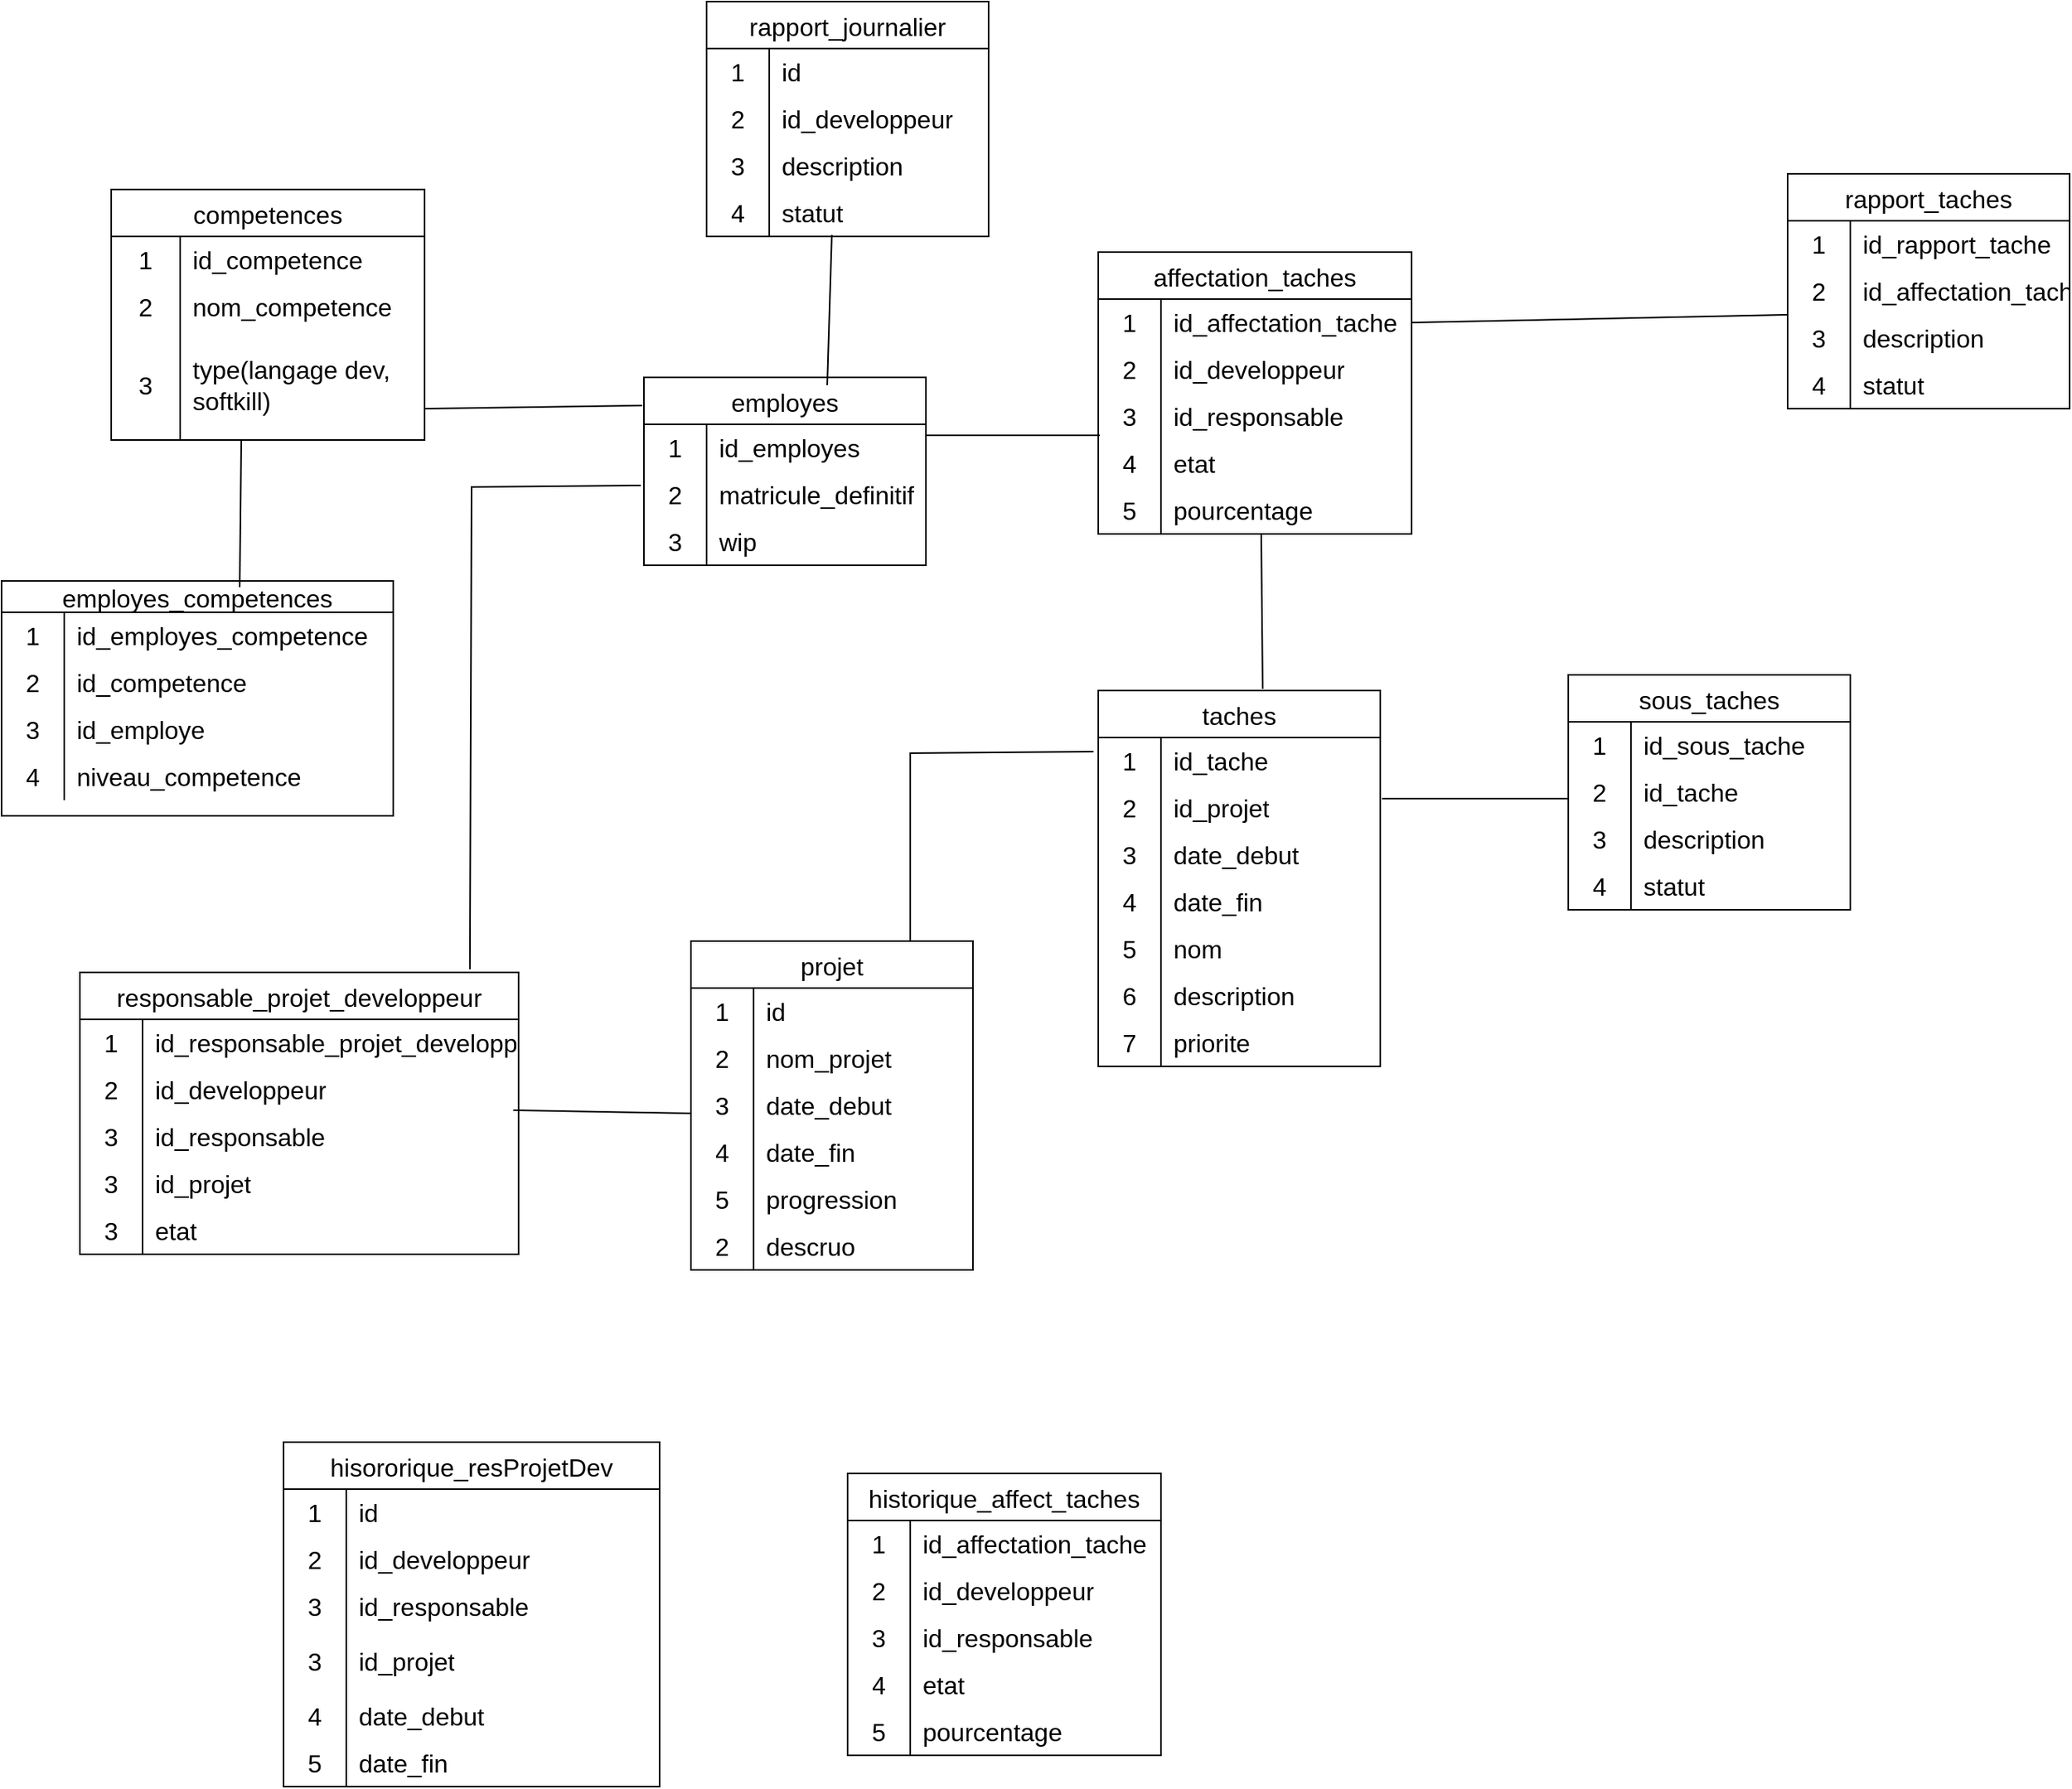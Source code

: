 <mxfile version="25.0.3">
  <diagram name="Page-1" id="-mbcmtjDGCCz0la0nf4o">
    <mxGraphModel dx="2501" dy="746" grid="1" gridSize="10" guides="1" tooltips="1" connect="1" arrows="1" fold="1" page="1" pageScale="1" pageWidth="827" pageHeight="1169" math="0" shadow="0">
      <root>
        <mxCell id="0" />
        <mxCell id="1" parent="0" />
        <mxCell id="LUxiOZ2FGTU52jhzEJZP-5" value="taches" style="shape=table;startSize=30;container=1;collapsible=0;childLayout=tableLayout;fixedRows=1;rowLines=0;fontStyle=0;strokeColor=default;fontSize=16;" parent="1" vertex="1">
          <mxGeometry x="360" y="450" width="180" height="240" as="geometry" />
        </mxCell>
        <mxCell id="LUxiOZ2FGTU52jhzEJZP-6" value="" style="shape=tableRow;horizontal=0;startSize=0;swimlaneHead=0;swimlaneBody=0;top=0;left=0;bottom=0;right=0;collapsible=0;dropTarget=0;fillColor=none;points=[[0,0.5],[1,0.5]];portConstraint=eastwest;strokeColor=inherit;fontSize=16;" parent="LUxiOZ2FGTU52jhzEJZP-5" vertex="1">
          <mxGeometry y="30" width="180" height="30" as="geometry" />
        </mxCell>
        <mxCell id="LUxiOZ2FGTU52jhzEJZP-7" value="1" style="shape=partialRectangle;html=1;whiteSpace=wrap;connectable=0;fillColor=none;top=0;left=0;bottom=0;right=0;overflow=hidden;pointerEvents=1;strokeColor=inherit;fontSize=16;" parent="LUxiOZ2FGTU52jhzEJZP-6" vertex="1">
          <mxGeometry width="40" height="30" as="geometry">
            <mxRectangle width="40" height="30" as="alternateBounds" />
          </mxGeometry>
        </mxCell>
        <mxCell id="LUxiOZ2FGTU52jhzEJZP-8" value="id_tache" style="shape=partialRectangle;html=1;whiteSpace=wrap;connectable=0;fillColor=none;top=0;left=0;bottom=0;right=0;align=left;spacingLeft=6;overflow=hidden;strokeColor=inherit;fontSize=16;" parent="LUxiOZ2FGTU52jhzEJZP-6" vertex="1">
          <mxGeometry x="40" width="140" height="30" as="geometry">
            <mxRectangle width="140" height="30" as="alternateBounds" />
          </mxGeometry>
        </mxCell>
        <mxCell id="LUxiOZ2FGTU52jhzEJZP-9" value="" style="shape=tableRow;horizontal=0;startSize=0;swimlaneHead=0;swimlaneBody=0;top=0;left=0;bottom=0;right=0;collapsible=0;dropTarget=0;fillColor=none;points=[[0,0.5],[1,0.5]];portConstraint=eastwest;strokeColor=inherit;fontSize=16;" parent="LUxiOZ2FGTU52jhzEJZP-5" vertex="1">
          <mxGeometry y="60" width="180" height="30" as="geometry" />
        </mxCell>
        <mxCell id="LUxiOZ2FGTU52jhzEJZP-10" value="2" style="shape=partialRectangle;html=1;whiteSpace=wrap;connectable=0;fillColor=none;top=0;left=0;bottom=0;right=0;overflow=hidden;strokeColor=inherit;fontSize=16;" parent="LUxiOZ2FGTU52jhzEJZP-9" vertex="1">
          <mxGeometry width="40" height="30" as="geometry">
            <mxRectangle width="40" height="30" as="alternateBounds" />
          </mxGeometry>
        </mxCell>
        <mxCell id="LUxiOZ2FGTU52jhzEJZP-11" value="id_projet" style="shape=partialRectangle;html=1;whiteSpace=wrap;connectable=0;fillColor=none;top=0;left=0;bottom=0;right=0;align=left;spacingLeft=6;overflow=hidden;strokeColor=inherit;fontSize=16;" parent="LUxiOZ2FGTU52jhzEJZP-9" vertex="1">
          <mxGeometry x="40" width="140" height="30" as="geometry">
            <mxRectangle width="140" height="30" as="alternateBounds" />
          </mxGeometry>
        </mxCell>
        <mxCell id="LUxiOZ2FGTU52jhzEJZP-12" value="" style="shape=tableRow;horizontal=0;startSize=0;swimlaneHead=0;swimlaneBody=0;top=0;left=0;bottom=0;right=0;collapsible=0;dropTarget=0;fillColor=none;points=[[0,0.5],[1,0.5]];portConstraint=eastwest;strokeColor=inherit;fontSize=16;" parent="LUxiOZ2FGTU52jhzEJZP-5" vertex="1">
          <mxGeometry y="90" width="180" height="30" as="geometry" />
        </mxCell>
        <mxCell id="LUxiOZ2FGTU52jhzEJZP-13" value="3" style="shape=partialRectangle;html=1;whiteSpace=wrap;connectable=0;fillColor=none;top=0;left=0;bottom=0;right=0;overflow=hidden;strokeColor=inherit;fontSize=16;" parent="LUxiOZ2FGTU52jhzEJZP-12" vertex="1">
          <mxGeometry width="40" height="30" as="geometry">
            <mxRectangle width="40" height="30" as="alternateBounds" />
          </mxGeometry>
        </mxCell>
        <mxCell id="LUxiOZ2FGTU52jhzEJZP-14" value="date_debut" style="shape=partialRectangle;html=1;whiteSpace=wrap;connectable=0;fillColor=none;top=0;left=0;bottom=0;right=0;align=left;spacingLeft=6;overflow=hidden;strokeColor=inherit;fontSize=16;" parent="LUxiOZ2FGTU52jhzEJZP-12" vertex="1">
          <mxGeometry x="40" width="140" height="30" as="geometry">
            <mxRectangle width="140" height="30" as="alternateBounds" />
          </mxGeometry>
        </mxCell>
        <mxCell id="LUxiOZ2FGTU52jhzEJZP-107" value="" style="shape=tableRow;horizontal=0;startSize=0;swimlaneHead=0;swimlaneBody=0;top=0;left=0;bottom=0;right=0;collapsible=0;dropTarget=0;fillColor=none;points=[[0,0.5],[1,0.5]];portConstraint=eastwest;strokeColor=inherit;fontSize=16;" parent="LUxiOZ2FGTU52jhzEJZP-5" vertex="1">
          <mxGeometry y="120" width="180" height="30" as="geometry" />
        </mxCell>
        <mxCell id="LUxiOZ2FGTU52jhzEJZP-108" value="4" style="shape=partialRectangle;html=1;whiteSpace=wrap;connectable=0;fillColor=none;top=0;left=0;bottom=0;right=0;overflow=hidden;strokeColor=inherit;fontSize=16;" parent="LUxiOZ2FGTU52jhzEJZP-107" vertex="1">
          <mxGeometry width="40" height="30" as="geometry">
            <mxRectangle width="40" height="30" as="alternateBounds" />
          </mxGeometry>
        </mxCell>
        <mxCell id="LUxiOZ2FGTU52jhzEJZP-109" value="date_fin" style="shape=partialRectangle;html=1;whiteSpace=wrap;connectable=0;fillColor=none;top=0;left=0;bottom=0;right=0;align=left;spacingLeft=6;overflow=hidden;strokeColor=inherit;fontSize=16;" parent="LUxiOZ2FGTU52jhzEJZP-107" vertex="1">
          <mxGeometry x="40" width="140" height="30" as="geometry">
            <mxRectangle width="140" height="30" as="alternateBounds" />
          </mxGeometry>
        </mxCell>
        <mxCell id="LUxiOZ2FGTU52jhzEJZP-110" value="" style="shape=tableRow;horizontal=0;startSize=0;swimlaneHead=0;swimlaneBody=0;top=0;left=0;bottom=0;right=0;collapsible=0;dropTarget=0;fillColor=none;points=[[0,0.5],[1,0.5]];portConstraint=eastwest;strokeColor=inherit;fontSize=16;" parent="LUxiOZ2FGTU52jhzEJZP-5" vertex="1">
          <mxGeometry y="150" width="180" height="30" as="geometry" />
        </mxCell>
        <mxCell id="LUxiOZ2FGTU52jhzEJZP-111" value="5" style="shape=partialRectangle;html=1;whiteSpace=wrap;connectable=0;fillColor=none;top=0;left=0;bottom=0;right=0;overflow=hidden;strokeColor=inherit;fontSize=16;" parent="LUxiOZ2FGTU52jhzEJZP-110" vertex="1">
          <mxGeometry width="40" height="30" as="geometry">
            <mxRectangle width="40" height="30" as="alternateBounds" />
          </mxGeometry>
        </mxCell>
        <mxCell id="LUxiOZ2FGTU52jhzEJZP-112" value="nom" style="shape=partialRectangle;html=1;whiteSpace=wrap;connectable=0;fillColor=none;top=0;left=0;bottom=0;right=0;align=left;spacingLeft=6;overflow=hidden;strokeColor=inherit;fontSize=16;" parent="LUxiOZ2FGTU52jhzEJZP-110" vertex="1">
          <mxGeometry x="40" width="140" height="30" as="geometry">
            <mxRectangle width="140" height="30" as="alternateBounds" />
          </mxGeometry>
        </mxCell>
        <mxCell id="LUxiOZ2FGTU52jhzEJZP-113" value="" style="shape=tableRow;horizontal=0;startSize=0;swimlaneHead=0;swimlaneBody=0;top=0;left=0;bottom=0;right=0;collapsible=0;dropTarget=0;fillColor=none;points=[[0,0.5],[1,0.5]];portConstraint=eastwest;strokeColor=inherit;fontSize=16;" parent="LUxiOZ2FGTU52jhzEJZP-5" vertex="1">
          <mxGeometry y="180" width="180" height="30" as="geometry" />
        </mxCell>
        <mxCell id="LUxiOZ2FGTU52jhzEJZP-114" value="6" style="shape=partialRectangle;html=1;whiteSpace=wrap;connectable=0;fillColor=none;top=0;left=0;bottom=0;right=0;overflow=hidden;strokeColor=inherit;fontSize=16;" parent="LUxiOZ2FGTU52jhzEJZP-113" vertex="1">
          <mxGeometry width="40" height="30" as="geometry">
            <mxRectangle width="40" height="30" as="alternateBounds" />
          </mxGeometry>
        </mxCell>
        <mxCell id="LUxiOZ2FGTU52jhzEJZP-115" value="description" style="shape=partialRectangle;html=1;whiteSpace=wrap;connectable=0;fillColor=none;top=0;left=0;bottom=0;right=0;align=left;spacingLeft=6;overflow=hidden;strokeColor=inherit;fontSize=16;" parent="LUxiOZ2FGTU52jhzEJZP-113" vertex="1">
          <mxGeometry x="40" width="140" height="30" as="geometry">
            <mxRectangle width="140" height="30" as="alternateBounds" />
          </mxGeometry>
        </mxCell>
        <mxCell id="LUxiOZ2FGTU52jhzEJZP-116" value="" style="shape=tableRow;horizontal=0;startSize=0;swimlaneHead=0;swimlaneBody=0;top=0;left=0;bottom=0;right=0;collapsible=0;dropTarget=0;fillColor=none;points=[[0,0.5],[1,0.5]];portConstraint=eastwest;strokeColor=inherit;fontSize=16;" parent="LUxiOZ2FGTU52jhzEJZP-5" vertex="1">
          <mxGeometry y="210" width="180" height="30" as="geometry" />
        </mxCell>
        <mxCell id="LUxiOZ2FGTU52jhzEJZP-117" value="7" style="shape=partialRectangle;html=1;whiteSpace=wrap;connectable=0;fillColor=none;top=0;left=0;bottom=0;right=0;overflow=hidden;pointerEvents=1;strokeColor=inherit;fontSize=16;" parent="LUxiOZ2FGTU52jhzEJZP-116" vertex="1">
          <mxGeometry width="40" height="30" as="geometry">
            <mxRectangle width="40" height="30" as="alternateBounds" />
          </mxGeometry>
        </mxCell>
        <mxCell id="LUxiOZ2FGTU52jhzEJZP-118" value="priorite" style="shape=partialRectangle;html=1;whiteSpace=wrap;connectable=0;fillColor=none;top=0;left=0;bottom=0;right=0;align=left;spacingLeft=6;overflow=hidden;strokeColor=inherit;fontSize=16;" parent="LUxiOZ2FGTU52jhzEJZP-116" vertex="1">
          <mxGeometry x="40" width="140" height="30" as="geometry">
            <mxRectangle width="140" height="30" as="alternateBounds" />
          </mxGeometry>
        </mxCell>
        <mxCell id="LUxiOZ2FGTU52jhzEJZP-15" value="sous_taches" style="shape=table;startSize=30;container=1;collapsible=0;childLayout=tableLayout;fixedRows=1;rowLines=0;fontStyle=0;strokeColor=default;fontSize=16;" parent="1" vertex="1">
          <mxGeometry x="660" y="440" width="180" height="150" as="geometry" />
        </mxCell>
        <mxCell id="LUxiOZ2FGTU52jhzEJZP-16" value="" style="shape=tableRow;horizontal=0;startSize=0;swimlaneHead=0;swimlaneBody=0;top=0;left=0;bottom=0;right=0;collapsible=0;dropTarget=0;fillColor=none;points=[[0,0.5],[1,0.5]];portConstraint=eastwest;strokeColor=inherit;fontSize=16;" parent="LUxiOZ2FGTU52jhzEJZP-15" vertex="1">
          <mxGeometry y="30" width="180" height="30" as="geometry" />
        </mxCell>
        <mxCell id="LUxiOZ2FGTU52jhzEJZP-17" value="1" style="shape=partialRectangle;html=1;whiteSpace=wrap;connectable=0;fillColor=none;top=0;left=0;bottom=0;right=0;overflow=hidden;pointerEvents=1;strokeColor=inherit;fontSize=16;" parent="LUxiOZ2FGTU52jhzEJZP-16" vertex="1">
          <mxGeometry width="40" height="30" as="geometry">
            <mxRectangle width="40" height="30" as="alternateBounds" />
          </mxGeometry>
        </mxCell>
        <mxCell id="LUxiOZ2FGTU52jhzEJZP-18" value="id_sous_tache" style="shape=partialRectangle;html=1;whiteSpace=wrap;connectable=0;fillColor=none;top=0;left=0;bottom=0;right=0;align=left;spacingLeft=6;overflow=hidden;strokeColor=inherit;fontSize=16;" parent="LUxiOZ2FGTU52jhzEJZP-16" vertex="1">
          <mxGeometry x="40" width="140" height="30" as="geometry">
            <mxRectangle width="140" height="30" as="alternateBounds" />
          </mxGeometry>
        </mxCell>
        <mxCell id="LUxiOZ2FGTU52jhzEJZP-19" value="" style="shape=tableRow;horizontal=0;startSize=0;swimlaneHead=0;swimlaneBody=0;top=0;left=0;bottom=0;right=0;collapsible=0;dropTarget=0;fillColor=none;points=[[0,0.5],[1,0.5]];portConstraint=eastwest;strokeColor=inherit;fontSize=16;" parent="LUxiOZ2FGTU52jhzEJZP-15" vertex="1">
          <mxGeometry y="60" width="180" height="30" as="geometry" />
        </mxCell>
        <mxCell id="LUxiOZ2FGTU52jhzEJZP-20" value="2" style="shape=partialRectangle;html=1;whiteSpace=wrap;connectable=0;fillColor=none;top=0;left=0;bottom=0;right=0;overflow=hidden;strokeColor=inherit;fontSize=16;" parent="LUxiOZ2FGTU52jhzEJZP-19" vertex="1">
          <mxGeometry width="40" height="30" as="geometry">
            <mxRectangle width="40" height="30" as="alternateBounds" />
          </mxGeometry>
        </mxCell>
        <mxCell id="LUxiOZ2FGTU52jhzEJZP-21" value="id_tache" style="shape=partialRectangle;html=1;whiteSpace=wrap;connectable=0;fillColor=none;top=0;left=0;bottom=0;right=0;align=left;spacingLeft=6;overflow=hidden;strokeColor=inherit;fontSize=16;" parent="LUxiOZ2FGTU52jhzEJZP-19" vertex="1">
          <mxGeometry x="40" width="140" height="30" as="geometry">
            <mxRectangle width="140" height="30" as="alternateBounds" />
          </mxGeometry>
        </mxCell>
        <mxCell id="LUxiOZ2FGTU52jhzEJZP-22" value="" style="shape=tableRow;horizontal=0;startSize=0;swimlaneHead=0;swimlaneBody=0;top=0;left=0;bottom=0;right=0;collapsible=0;dropTarget=0;fillColor=none;points=[[0,0.5],[1,0.5]];portConstraint=eastwest;strokeColor=inherit;fontSize=16;" parent="LUxiOZ2FGTU52jhzEJZP-15" vertex="1">
          <mxGeometry y="90" width="180" height="30" as="geometry" />
        </mxCell>
        <mxCell id="LUxiOZ2FGTU52jhzEJZP-23" value="3" style="shape=partialRectangle;html=1;whiteSpace=wrap;connectable=0;fillColor=none;top=0;left=0;bottom=0;right=0;overflow=hidden;strokeColor=inherit;fontSize=16;" parent="LUxiOZ2FGTU52jhzEJZP-22" vertex="1">
          <mxGeometry width="40" height="30" as="geometry">
            <mxRectangle width="40" height="30" as="alternateBounds" />
          </mxGeometry>
        </mxCell>
        <mxCell id="LUxiOZ2FGTU52jhzEJZP-24" value="description" style="shape=partialRectangle;html=1;whiteSpace=wrap;connectable=0;fillColor=none;top=0;left=0;bottom=0;right=0;align=left;spacingLeft=6;overflow=hidden;strokeColor=inherit;fontSize=16;" parent="LUxiOZ2FGTU52jhzEJZP-22" vertex="1">
          <mxGeometry x="40" width="140" height="30" as="geometry">
            <mxRectangle width="140" height="30" as="alternateBounds" />
          </mxGeometry>
        </mxCell>
        <mxCell id="LUxiOZ2FGTU52jhzEJZP-94" value="" style="shape=tableRow;horizontal=0;startSize=0;swimlaneHead=0;swimlaneBody=0;top=0;left=0;bottom=0;right=0;collapsible=0;dropTarget=0;fillColor=none;points=[[0,0.5],[1,0.5]];portConstraint=eastwest;strokeColor=inherit;fontSize=16;" parent="LUxiOZ2FGTU52jhzEJZP-15" vertex="1">
          <mxGeometry y="120" width="180" height="30" as="geometry" />
        </mxCell>
        <mxCell id="LUxiOZ2FGTU52jhzEJZP-95" value="4" style="shape=partialRectangle;html=1;whiteSpace=wrap;connectable=0;fillColor=none;top=0;left=0;bottom=0;right=0;overflow=hidden;strokeColor=inherit;fontSize=16;" parent="LUxiOZ2FGTU52jhzEJZP-94" vertex="1">
          <mxGeometry width="40" height="30" as="geometry">
            <mxRectangle width="40" height="30" as="alternateBounds" />
          </mxGeometry>
        </mxCell>
        <mxCell id="LUxiOZ2FGTU52jhzEJZP-96" value="statut" style="shape=partialRectangle;html=1;whiteSpace=wrap;connectable=0;fillColor=none;top=0;left=0;bottom=0;right=0;align=left;spacingLeft=6;overflow=hidden;strokeColor=inherit;fontSize=16;" parent="LUxiOZ2FGTU52jhzEJZP-94" vertex="1">
          <mxGeometry x="40" width="140" height="30" as="geometry">
            <mxRectangle width="140" height="30" as="alternateBounds" />
          </mxGeometry>
        </mxCell>
        <mxCell id="LUxiOZ2FGTU52jhzEJZP-25" value="projet" style="shape=table;startSize=30;container=1;collapsible=0;childLayout=tableLayout;fixedRows=1;rowLines=0;fontStyle=0;strokeColor=default;fontSize=16;" parent="1" vertex="1">
          <mxGeometry x="100" y="610" width="180" height="210" as="geometry" />
        </mxCell>
        <mxCell id="LUxiOZ2FGTU52jhzEJZP-26" value="" style="shape=tableRow;horizontal=0;startSize=0;swimlaneHead=0;swimlaneBody=0;top=0;left=0;bottom=0;right=0;collapsible=0;dropTarget=0;fillColor=none;points=[[0,0.5],[1,0.5]];portConstraint=eastwest;strokeColor=inherit;fontSize=16;" parent="LUxiOZ2FGTU52jhzEJZP-25" vertex="1">
          <mxGeometry y="30" width="180" height="30" as="geometry" />
        </mxCell>
        <mxCell id="LUxiOZ2FGTU52jhzEJZP-27" value="1" style="shape=partialRectangle;html=1;whiteSpace=wrap;connectable=0;fillColor=none;top=0;left=0;bottom=0;right=0;overflow=hidden;pointerEvents=1;strokeColor=inherit;fontSize=16;" parent="LUxiOZ2FGTU52jhzEJZP-26" vertex="1">
          <mxGeometry width="40" height="30" as="geometry">
            <mxRectangle width="40" height="30" as="alternateBounds" />
          </mxGeometry>
        </mxCell>
        <mxCell id="LUxiOZ2FGTU52jhzEJZP-28" value="id" style="shape=partialRectangle;html=1;whiteSpace=wrap;connectable=0;fillColor=none;top=0;left=0;bottom=0;right=0;align=left;spacingLeft=6;overflow=hidden;strokeColor=inherit;fontSize=16;" parent="LUxiOZ2FGTU52jhzEJZP-26" vertex="1">
          <mxGeometry x="40" width="140" height="30" as="geometry">
            <mxRectangle width="140" height="30" as="alternateBounds" />
          </mxGeometry>
        </mxCell>
        <mxCell id="LUxiOZ2FGTU52jhzEJZP-29" value="" style="shape=tableRow;horizontal=0;startSize=0;swimlaneHead=0;swimlaneBody=0;top=0;left=0;bottom=0;right=0;collapsible=0;dropTarget=0;fillColor=none;points=[[0,0.5],[1,0.5]];portConstraint=eastwest;strokeColor=inherit;fontSize=16;" parent="LUxiOZ2FGTU52jhzEJZP-25" vertex="1">
          <mxGeometry y="60" width="180" height="30" as="geometry" />
        </mxCell>
        <mxCell id="LUxiOZ2FGTU52jhzEJZP-30" value="2" style="shape=partialRectangle;html=1;whiteSpace=wrap;connectable=0;fillColor=none;top=0;left=0;bottom=0;right=0;overflow=hidden;strokeColor=inherit;fontSize=16;" parent="LUxiOZ2FGTU52jhzEJZP-29" vertex="1">
          <mxGeometry width="40" height="30" as="geometry">
            <mxRectangle width="40" height="30" as="alternateBounds" />
          </mxGeometry>
        </mxCell>
        <mxCell id="LUxiOZ2FGTU52jhzEJZP-31" value="nom_projet" style="shape=partialRectangle;html=1;whiteSpace=wrap;connectable=0;fillColor=none;top=0;left=0;bottom=0;right=0;align=left;spacingLeft=6;overflow=hidden;strokeColor=inherit;fontSize=16;" parent="LUxiOZ2FGTU52jhzEJZP-29" vertex="1">
          <mxGeometry x="40" width="140" height="30" as="geometry">
            <mxRectangle width="140" height="30" as="alternateBounds" />
          </mxGeometry>
        </mxCell>
        <mxCell id="LUxiOZ2FGTU52jhzEJZP-32" value="" style="shape=tableRow;horizontal=0;startSize=0;swimlaneHead=0;swimlaneBody=0;top=0;left=0;bottom=0;right=0;collapsible=0;dropTarget=0;fillColor=none;points=[[0,0.5],[1,0.5]];portConstraint=eastwest;strokeColor=inherit;fontSize=16;" parent="LUxiOZ2FGTU52jhzEJZP-25" vertex="1">
          <mxGeometry y="90" width="180" height="30" as="geometry" />
        </mxCell>
        <mxCell id="LUxiOZ2FGTU52jhzEJZP-33" value="3" style="shape=partialRectangle;html=1;whiteSpace=wrap;connectable=0;fillColor=none;top=0;left=0;bottom=0;right=0;overflow=hidden;strokeColor=inherit;fontSize=16;" parent="LUxiOZ2FGTU52jhzEJZP-32" vertex="1">
          <mxGeometry width="40" height="30" as="geometry">
            <mxRectangle width="40" height="30" as="alternateBounds" />
          </mxGeometry>
        </mxCell>
        <mxCell id="LUxiOZ2FGTU52jhzEJZP-34" value="date_debut" style="shape=partialRectangle;html=1;whiteSpace=wrap;connectable=0;fillColor=none;top=0;left=0;bottom=0;right=0;align=left;spacingLeft=6;overflow=hidden;strokeColor=inherit;fontSize=16;" parent="LUxiOZ2FGTU52jhzEJZP-32" vertex="1">
          <mxGeometry x="40" width="140" height="30" as="geometry">
            <mxRectangle width="140" height="30" as="alternateBounds" />
          </mxGeometry>
        </mxCell>
        <mxCell id="LUxiOZ2FGTU52jhzEJZP-130" value="" style="shape=tableRow;horizontal=0;startSize=0;swimlaneHead=0;swimlaneBody=0;top=0;left=0;bottom=0;right=0;collapsible=0;dropTarget=0;fillColor=none;points=[[0,0.5],[1,0.5]];portConstraint=eastwest;strokeColor=inherit;fontSize=16;" parent="LUxiOZ2FGTU52jhzEJZP-25" vertex="1">
          <mxGeometry y="120" width="180" height="30" as="geometry" />
        </mxCell>
        <mxCell id="LUxiOZ2FGTU52jhzEJZP-131" value="4" style="shape=partialRectangle;html=1;whiteSpace=wrap;connectable=0;fillColor=none;top=0;left=0;bottom=0;right=0;overflow=hidden;strokeColor=inherit;fontSize=16;" parent="LUxiOZ2FGTU52jhzEJZP-130" vertex="1">
          <mxGeometry width="40" height="30" as="geometry">
            <mxRectangle width="40" height="30" as="alternateBounds" />
          </mxGeometry>
        </mxCell>
        <mxCell id="LUxiOZ2FGTU52jhzEJZP-132" value="date_fin" style="shape=partialRectangle;html=1;whiteSpace=wrap;connectable=0;fillColor=none;top=0;left=0;bottom=0;right=0;align=left;spacingLeft=6;overflow=hidden;strokeColor=inherit;fontSize=16;" parent="LUxiOZ2FGTU52jhzEJZP-130" vertex="1">
          <mxGeometry x="40" width="140" height="30" as="geometry">
            <mxRectangle width="140" height="30" as="alternateBounds" />
          </mxGeometry>
        </mxCell>
        <mxCell id="LUxiOZ2FGTU52jhzEJZP-133" value="" style="shape=tableRow;horizontal=0;startSize=0;swimlaneHead=0;swimlaneBody=0;top=0;left=0;bottom=0;right=0;collapsible=0;dropTarget=0;fillColor=none;points=[[0,0.5],[1,0.5]];portConstraint=eastwest;strokeColor=inherit;fontSize=16;" parent="LUxiOZ2FGTU52jhzEJZP-25" vertex="1">
          <mxGeometry y="150" width="180" height="30" as="geometry" />
        </mxCell>
        <mxCell id="LUxiOZ2FGTU52jhzEJZP-134" value="5" style="shape=partialRectangle;html=1;whiteSpace=wrap;connectable=0;fillColor=none;top=0;left=0;bottom=0;right=0;overflow=hidden;strokeColor=inherit;fontSize=16;" parent="LUxiOZ2FGTU52jhzEJZP-133" vertex="1">
          <mxGeometry width="40" height="30" as="geometry">
            <mxRectangle width="40" height="30" as="alternateBounds" />
          </mxGeometry>
        </mxCell>
        <mxCell id="LUxiOZ2FGTU52jhzEJZP-135" value="progression" style="shape=partialRectangle;html=1;whiteSpace=wrap;connectable=0;fillColor=none;top=0;left=0;bottom=0;right=0;align=left;spacingLeft=6;overflow=hidden;strokeColor=inherit;fontSize=16;" parent="LUxiOZ2FGTU52jhzEJZP-133" vertex="1">
          <mxGeometry x="40" width="140" height="30" as="geometry">
            <mxRectangle width="140" height="30" as="alternateBounds" />
          </mxGeometry>
        </mxCell>
        <mxCell id="JZ23kKmW4Z3NTzP41wcW-1" value="" style="shape=tableRow;horizontal=0;startSize=0;swimlaneHead=0;swimlaneBody=0;top=0;left=0;bottom=0;right=0;collapsible=0;dropTarget=0;fillColor=none;points=[[0,0.5],[1,0.5]];portConstraint=eastwest;strokeColor=inherit;fontSize=16;" vertex="1" parent="LUxiOZ2FGTU52jhzEJZP-25">
          <mxGeometry y="180" width="180" height="30" as="geometry" />
        </mxCell>
        <mxCell id="JZ23kKmW4Z3NTzP41wcW-2" value="2" style="shape=partialRectangle;html=1;whiteSpace=wrap;connectable=0;fillColor=none;top=0;left=0;bottom=0;right=0;overflow=hidden;strokeColor=inherit;fontSize=16;" vertex="1" parent="JZ23kKmW4Z3NTzP41wcW-1">
          <mxGeometry width="40" height="30" as="geometry">
            <mxRectangle width="40" height="30" as="alternateBounds" />
          </mxGeometry>
        </mxCell>
        <mxCell id="JZ23kKmW4Z3NTzP41wcW-3" value="descruo" style="shape=partialRectangle;html=1;whiteSpace=wrap;connectable=0;fillColor=none;top=0;left=0;bottom=0;right=0;align=left;spacingLeft=6;overflow=hidden;strokeColor=inherit;fontSize=16;" vertex="1" parent="JZ23kKmW4Z3NTzP41wcW-1">
          <mxGeometry x="40" width="140" height="30" as="geometry">
            <mxRectangle width="140" height="30" as="alternateBounds" />
          </mxGeometry>
        </mxCell>
        <mxCell id="LUxiOZ2FGTU52jhzEJZP-35" value="employes" style="shape=table;startSize=30;container=1;collapsible=0;childLayout=tableLayout;fixedRows=1;rowLines=0;fontStyle=0;strokeColor=default;fontSize=16;" parent="1" vertex="1">
          <mxGeometry x="70" y="250" width="180" height="120" as="geometry" />
        </mxCell>
        <mxCell id="LUxiOZ2FGTU52jhzEJZP-36" value="" style="shape=tableRow;horizontal=0;startSize=0;swimlaneHead=0;swimlaneBody=0;top=0;left=0;bottom=0;right=0;collapsible=0;dropTarget=0;fillColor=none;points=[[0,0.5],[1,0.5]];portConstraint=eastwest;strokeColor=inherit;fontSize=16;" parent="LUxiOZ2FGTU52jhzEJZP-35" vertex="1">
          <mxGeometry y="30" width="180" height="30" as="geometry" />
        </mxCell>
        <mxCell id="LUxiOZ2FGTU52jhzEJZP-37" value="1" style="shape=partialRectangle;html=1;whiteSpace=wrap;connectable=0;fillColor=none;top=0;left=0;bottom=0;right=0;overflow=hidden;pointerEvents=1;strokeColor=inherit;fontSize=16;" parent="LUxiOZ2FGTU52jhzEJZP-36" vertex="1">
          <mxGeometry width="40" height="30" as="geometry">
            <mxRectangle width="40" height="30" as="alternateBounds" />
          </mxGeometry>
        </mxCell>
        <mxCell id="LUxiOZ2FGTU52jhzEJZP-38" value="id_employes" style="shape=partialRectangle;html=1;whiteSpace=wrap;connectable=0;fillColor=none;top=0;left=0;bottom=0;right=0;align=left;spacingLeft=6;overflow=hidden;strokeColor=inherit;fontSize=16;" parent="LUxiOZ2FGTU52jhzEJZP-36" vertex="1">
          <mxGeometry x="40" width="140" height="30" as="geometry">
            <mxRectangle width="140" height="30" as="alternateBounds" />
          </mxGeometry>
        </mxCell>
        <mxCell id="LUxiOZ2FGTU52jhzEJZP-39" value="" style="shape=tableRow;horizontal=0;startSize=0;swimlaneHead=0;swimlaneBody=0;top=0;left=0;bottom=0;right=0;collapsible=0;dropTarget=0;fillColor=none;points=[[0,0.5],[1,0.5]];portConstraint=eastwest;strokeColor=inherit;fontSize=16;" parent="LUxiOZ2FGTU52jhzEJZP-35" vertex="1">
          <mxGeometry y="60" width="180" height="30" as="geometry" />
        </mxCell>
        <mxCell id="LUxiOZ2FGTU52jhzEJZP-40" value="2" style="shape=partialRectangle;html=1;whiteSpace=wrap;connectable=0;fillColor=none;top=0;left=0;bottom=0;right=0;overflow=hidden;strokeColor=inherit;fontSize=16;" parent="LUxiOZ2FGTU52jhzEJZP-39" vertex="1">
          <mxGeometry width="40" height="30" as="geometry">
            <mxRectangle width="40" height="30" as="alternateBounds" />
          </mxGeometry>
        </mxCell>
        <mxCell id="LUxiOZ2FGTU52jhzEJZP-41" value="matricule_definitif" style="shape=partialRectangle;html=1;whiteSpace=wrap;connectable=0;fillColor=none;top=0;left=0;bottom=0;right=0;align=left;spacingLeft=6;overflow=hidden;strokeColor=inherit;fontSize=16;" parent="LUxiOZ2FGTU52jhzEJZP-39" vertex="1">
          <mxGeometry x="40" width="140" height="30" as="geometry">
            <mxRectangle width="140" height="30" as="alternateBounds" />
          </mxGeometry>
        </mxCell>
        <mxCell id="LUxiOZ2FGTU52jhzEJZP-42" value="" style="shape=tableRow;horizontal=0;startSize=0;swimlaneHead=0;swimlaneBody=0;top=0;left=0;bottom=0;right=0;collapsible=0;dropTarget=0;fillColor=none;points=[[0,0.5],[1,0.5]];portConstraint=eastwest;strokeColor=inherit;fontSize=16;" parent="LUxiOZ2FGTU52jhzEJZP-35" vertex="1">
          <mxGeometry y="90" width="180" height="30" as="geometry" />
        </mxCell>
        <mxCell id="LUxiOZ2FGTU52jhzEJZP-43" value="3" style="shape=partialRectangle;html=1;whiteSpace=wrap;connectable=0;fillColor=none;top=0;left=0;bottom=0;right=0;overflow=hidden;strokeColor=inherit;fontSize=16;" parent="LUxiOZ2FGTU52jhzEJZP-42" vertex="1">
          <mxGeometry width="40" height="30" as="geometry">
            <mxRectangle width="40" height="30" as="alternateBounds" />
          </mxGeometry>
        </mxCell>
        <mxCell id="LUxiOZ2FGTU52jhzEJZP-44" value="wip" style="shape=partialRectangle;html=1;whiteSpace=wrap;connectable=0;fillColor=none;top=0;left=0;bottom=0;right=0;align=left;spacingLeft=6;overflow=hidden;strokeColor=inherit;fontSize=16;" parent="LUxiOZ2FGTU52jhzEJZP-42" vertex="1">
          <mxGeometry x="40" width="140" height="30" as="geometry">
            <mxRectangle width="140" height="30" as="alternateBounds" />
          </mxGeometry>
        </mxCell>
        <mxCell id="LUxiOZ2FGTU52jhzEJZP-45" value="affectation_taches" style="shape=table;startSize=30;container=1;collapsible=0;childLayout=tableLayout;fixedRows=1;rowLines=0;fontStyle=0;strokeColor=default;fontSize=16;" parent="1" vertex="1">
          <mxGeometry x="360" y="170" width="200" height="180" as="geometry" />
        </mxCell>
        <mxCell id="LUxiOZ2FGTU52jhzEJZP-46" value="" style="shape=tableRow;horizontal=0;startSize=0;swimlaneHead=0;swimlaneBody=0;top=0;left=0;bottom=0;right=0;collapsible=0;dropTarget=0;fillColor=none;points=[[0,0.5],[1,0.5]];portConstraint=eastwest;strokeColor=inherit;fontSize=16;" parent="LUxiOZ2FGTU52jhzEJZP-45" vertex="1">
          <mxGeometry y="30" width="200" height="30" as="geometry" />
        </mxCell>
        <mxCell id="LUxiOZ2FGTU52jhzEJZP-47" value="1" style="shape=partialRectangle;html=1;whiteSpace=wrap;connectable=0;fillColor=none;top=0;left=0;bottom=0;right=0;overflow=hidden;pointerEvents=1;strokeColor=inherit;fontSize=16;" parent="LUxiOZ2FGTU52jhzEJZP-46" vertex="1">
          <mxGeometry width="40" height="30" as="geometry">
            <mxRectangle width="40" height="30" as="alternateBounds" />
          </mxGeometry>
        </mxCell>
        <mxCell id="LUxiOZ2FGTU52jhzEJZP-48" value="id_affectation_tache" style="shape=partialRectangle;html=1;whiteSpace=wrap;connectable=0;fillColor=none;top=0;left=0;bottom=0;right=0;align=left;spacingLeft=6;overflow=hidden;strokeColor=inherit;fontSize=16;" parent="LUxiOZ2FGTU52jhzEJZP-46" vertex="1">
          <mxGeometry x="40" width="160" height="30" as="geometry">
            <mxRectangle width="160" height="30" as="alternateBounds" />
          </mxGeometry>
        </mxCell>
        <mxCell id="LUxiOZ2FGTU52jhzEJZP-49" value="" style="shape=tableRow;horizontal=0;startSize=0;swimlaneHead=0;swimlaneBody=0;top=0;left=0;bottom=0;right=0;collapsible=0;dropTarget=0;fillColor=none;points=[[0,0.5],[1,0.5]];portConstraint=eastwest;strokeColor=inherit;fontSize=16;" parent="LUxiOZ2FGTU52jhzEJZP-45" vertex="1">
          <mxGeometry y="60" width="200" height="30" as="geometry" />
        </mxCell>
        <mxCell id="LUxiOZ2FGTU52jhzEJZP-50" value="2" style="shape=partialRectangle;html=1;whiteSpace=wrap;connectable=0;fillColor=none;top=0;left=0;bottom=0;right=0;overflow=hidden;strokeColor=inherit;fontSize=16;" parent="LUxiOZ2FGTU52jhzEJZP-49" vertex="1">
          <mxGeometry width="40" height="30" as="geometry">
            <mxRectangle width="40" height="30" as="alternateBounds" />
          </mxGeometry>
        </mxCell>
        <mxCell id="LUxiOZ2FGTU52jhzEJZP-51" value="id_developpeur" style="shape=partialRectangle;html=1;whiteSpace=wrap;connectable=0;fillColor=none;top=0;left=0;bottom=0;right=0;align=left;spacingLeft=6;overflow=hidden;strokeColor=inherit;fontSize=16;" parent="LUxiOZ2FGTU52jhzEJZP-49" vertex="1">
          <mxGeometry x="40" width="160" height="30" as="geometry">
            <mxRectangle width="160" height="30" as="alternateBounds" />
          </mxGeometry>
        </mxCell>
        <mxCell id="LUxiOZ2FGTU52jhzEJZP-52" value="" style="shape=tableRow;horizontal=0;startSize=0;swimlaneHead=0;swimlaneBody=0;top=0;left=0;bottom=0;right=0;collapsible=0;dropTarget=0;fillColor=none;points=[[0,0.5],[1,0.5]];portConstraint=eastwest;strokeColor=inherit;fontSize=16;" parent="LUxiOZ2FGTU52jhzEJZP-45" vertex="1">
          <mxGeometry y="90" width="200" height="30" as="geometry" />
        </mxCell>
        <mxCell id="LUxiOZ2FGTU52jhzEJZP-53" value="3" style="shape=partialRectangle;html=1;whiteSpace=wrap;connectable=0;fillColor=none;top=0;left=0;bottom=0;right=0;overflow=hidden;strokeColor=inherit;fontSize=16;" parent="LUxiOZ2FGTU52jhzEJZP-52" vertex="1">
          <mxGeometry width="40" height="30" as="geometry">
            <mxRectangle width="40" height="30" as="alternateBounds" />
          </mxGeometry>
        </mxCell>
        <mxCell id="LUxiOZ2FGTU52jhzEJZP-54" value="id_responsable" style="shape=partialRectangle;html=1;whiteSpace=wrap;connectable=0;fillColor=none;top=0;left=0;bottom=0;right=0;align=left;spacingLeft=6;overflow=hidden;strokeColor=inherit;fontSize=16;" parent="LUxiOZ2FGTU52jhzEJZP-52" vertex="1">
          <mxGeometry x="40" width="160" height="30" as="geometry">
            <mxRectangle width="160" height="30" as="alternateBounds" />
          </mxGeometry>
        </mxCell>
        <mxCell id="LUxiOZ2FGTU52jhzEJZP-55" value="" style="shape=tableRow;horizontal=0;startSize=0;swimlaneHead=0;swimlaneBody=0;top=0;left=0;bottom=0;right=0;collapsible=0;dropTarget=0;fillColor=none;points=[[0,0.5],[1,0.5]];portConstraint=eastwest;strokeColor=inherit;fontSize=16;" parent="LUxiOZ2FGTU52jhzEJZP-45" vertex="1">
          <mxGeometry y="120" width="200" height="30" as="geometry" />
        </mxCell>
        <mxCell id="LUxiOZ2FGTU52jhzEJZP-56" value="4" style="shape=partialRectangle;html=1;whiteSpace=wrap;connectable=0;fillColor=none;top=0;left=0;bottom=0;right=0;overflow=hidden;strokeColor=inherit;fontSize=16;" parent="LUxiOZ2FGTU52jhzEJZP-55" vertex="1">
          <mxGeometry width="40" height="30" as="geometry">
            <mxRectangle width="40" height="30" as="alternateBounds" />
          </mxGeometry>
        </mxCell>
        <mxCell id="LUxiOZ2FGTU52jhzEJZP-57" value="etat" style="shape=partialRectangle;html=1;whiteSpace=wrap;connectable=0;fillColor=none;top=0;left=0;bottom=0;right=0;align=left;spacingLeft=6;overflow=hidden;strokeColor=inherit;fontSize=16;" parent="LUxiOZ2FGTU52jhzEJZP-55" vertex="1">
          <mxGeometry x="40" width="160" height="30" as="geometry">
            <mxRectangle width="160" height="30" as="alternateBounds" />
          </mxGeometry>
        </mxCell>
        <mxCell id="LUxiOZ2FGTU52jhzEJZP-58" value="" style="shape=tableRow;horizontal=0;startSize=0;swimlaneHead=0;swimlaneBody=0;top=0;left=0;bottom=0;right=0;collapsible=0;dropTarget=0;fillColor=none;points=[[0,0.5],[1,0.5]];portConstraint=eastwest;strokeColor=inherit;fontSize=16;" parent="LUxiOZ2FGTU52jhzEJZP-45" vertex="1">
          <mxGeometry y="150" width="200" height="30" as="geometry" />
        </mxCell>
        <mxCell id="LUxiOZ2FGTU52jhzEJZP-59" value="5" style="shape=partialRectangle;html=1;whiteSpace=wrap;connectable=0;fillColor=none;top=0;left=0;bottom=0;right=0;overflow=hidden;strokeColor=inherit;fontSize=16;" parent="LUxiOZ2FGTU52jhzEJZP-58" vertex="1">
          <mxGeometry width="40" height="30" as="geometry">
            <mxRectangle width="40" height="30" as="alternateBounds" />
          </mxGeometry>
        </mxCell>
        <mxCell id="LUxiOZ2FGTU52jhzEJZP-60" value="pourcentage" style="shape=partialRectangle;html=1;whiteSpace=wrap;connectable=0;fillColor=none;top=0;left=0;bottom=0;right=0;align=left;spacingLeft=6;overflow=hidden;strokeColor=inherit;fontSize=16;" parent="LUxiOZ2FGTU52jhzEJZP-58" vertex="1">
          <mxGeometry x="40" width="160" height="30" as="geometry">
            <mxRectangle width="160" height="30" as="alternateBounds" />
          </mxGeometry>
        </mxCell>
        <mxCell id="LUxiOZ2FGTU52jhzEJZP-61" value="competences" style="shape=table;startSize=30;container=1;collapsible=0;childLayout=tableLayout;fixedRows=1;rowLines=0;fontStyle=0;strokeColor=default;fontSize=16;" parent="1" vertex="1">
          <mxGeometry x="-270" y="130" width="200" height="160" as="geometry" />
        </mxCell>
        <mxCell id="LUxiOZ2FGTU52jhzEJZP-62" value="" style="shape=tableRow;horizontal=0;startSize=0;swimlaneHead=0;swimlaneBody=0;top=0;left=0;bottom=0;right=0;collapsible=0;dropTarget=0;fillColor=none;points=[[0,0.5],[1,0.5]];portConstraint=eastwest;strokeColor=inherit;fontSize=16;" parent="LUxiOZ2FGTU52jhzEJZP-61" vertex="1">
          <mxGeometry y="30" width="200" height="30" as="geometry" />
        </mxCell>
        <mxCell id="LUxiOZ2FGTU52jhzEJZP-63" value="1" style="shape=partialRectangle;html=1;whiteSpace=wrap;connectable=0;fillColor=none;top=0;left=0;bottom=0;right=0;overflow=hidden;pointerEvents=1;strokeColor=inherit;fontSize=16;" parent="LUxiOZ2FGTU52jhzEJZP-62" vertex="1">
          <mxGeometry width="44" height="30" as="geometry">
            <mxRectangle width="44" height="30" as="alternateBounds" />
          </mxGeometry>
        </mxCell>
        <mxCell id="LUxiOZ2FGTU52jhzEJZP-64" value="id_competence" style="shape=partialRectangle;html=1;whiteSpace=wrap;connectable=0;fillColor=none;top=0;left=0;bottom=0;right=0;align=left;spacingLeft=6;overflow=hidden;strokeColor=inherit;fontSize=16;" parent="LUxiOZ2FGTU52jhzEJZP-62" vertex="1">
          <mxGeometry x="44" width="156" height="30" as="geometry">
            <mxRectangle width="156" height="30" as="alternateBounds" />
          </mxGeometry>
        </mxCell>
        <mxCell id="LUxiOZ2FGTU52jhzEJZP-65" value="" style="shape=tableRow;horizontal=0;startSize=0;swimlaneHead=0;swimlaneBody=0;top=0;left=0;bottom=0;right=0;collapsible=0;dropTarget=0;fillColor=none;points=[[0,0.5],[1,0.5]];portConstraint=eastwest;strokeColor=inherit;fontSize=16;" parent="LUxiOZ2FGTU52jhzEJZP-61" vertex="1">
          <mxGeometry y="60" width="200" height="30" as="geometry" />
        </mxCell>
        <mxCell id="LUxiOZ2FGTU52jhzEJZP-66" value="2" style="shape=partialRectangle;html=1;whiteSpace=wrap;connectable=0;fillColor=none;top=0;left=0;bottom=0;right=0;overflow=hidden;strokeColor=inherit;fontSize=16;" parent="LUxiOZ2FGTU52jhzEJZP-65" vertex="1">
          <mxGeometry width="44" height="30" as="geometry">
            <mxRectangle width="44" height="30" as="alternateBounds" />
          </mxGeometry>
        </mxCell>
        <mxCell id="LUxiOZ2FGTU52jhzEJZP-67" value="nom_competence" style="shape=partialRectangle;html=1;whiteSpace=wrap;connectable=0;fillColor=none;top=0;left=0;bottom=0;right=0;align=left;spacingLeft=6;overflow=hidden;strokeColor=inherit;fontSize=16;" parent="LUxiOZ2FGTU52jhzEJZP-65" vertex="1">
          <mxGeometry x="44" width="156" height="30" as="geometry">
            <mxRectangle width="156" height="30" as="alternateBounds" />
          </mxGeometry>
        </mxCell>
        <mxCell id="LUxiOZ2FGTU52jhzEJZP-68" value="" style="shape=tableRow;horizontal=0;startSize=0;swimlaneHead=0;swimlaneBody=0;top=0;left=0;bottom=0;right=0;collapsible=0;dropTarget=0;fillColor=none;points=[[0,0.5],[1,0.5]];portConstraint=eastwest;strokeColor=inherit;fontSize=16;" parent="LUxiOZ2FGTU52jhzEJZP-61" vertex="1">
          <mxGeometry y="90" width="200" height="70" as="geometry" />
        </mxCell>
        <mxCell id="LUxiOZ2FGTU52jhzEJZP-69" value="3" style="shape=partialRectangle;html=1;whiteSpace=wrap;connectable=0;fillColor=none;top=0;left=0;bottom=0;right=0;overflow=hidden;strokeColor=inherit;fontSize=16;" parent="LUxiOZ2FGTU52jhzEJZP-68" vertex="1">
          <mxGeometry width="44" height="70" as="geometry">
            <mxRectangle width="44" height="70" as="alternateBounds" />
          </mxGeometry>
        </mxCell>
        <mxCell id="LUxiOZ2FGTU52jhzEJZP-70" value="type(langage dev, softkill)" style="shape=partialRectangle;html=1;whiteSpace=wrap;connectable=0;fillColor=none;top=0;left=0;bottom=0;right=0;align=left;spacingLeft=6;overflow=hidden;strokeColor=inherit;fontSize=16;" parent="LUxiOZ2FGTU52jhzEJZP-68" vertex="1">
          <mxGeometry x="44" width="156" height="70" as="geometry">
            <mxRectangle width="156" height="70" as="alternateBounds" />
          </mxGeometry>
        </mxCell>
        <mxCell id="LUxiOZ2FGTU52jhzEJZP-71" value="employes_competences" style="shape=table;startSize=20;container=1;collapsible=0;childLayout=tableLayout;fixedRows=1;rowLines=0;fontStyle=0;strokeColor=default;fontSize=16;" parent="1" vertex="1">
          <mxGeometry x="-340" y="380" width="250" height="150" as="geometry" />
        </mxCell>
        <mxCell id="LUxiOZ2FGTU52jhzEJZP-72" value="" style="shape=tableRow;horizontal=0;startSize=0;swimlaneHead=0;swimlaneBody=0;top=0;left=0;bottom=0;right=0;collapsible=0;dropTarget=0;fillColor=none;points=[[0,0.5],[1,0.5]];portConstraint=eastwest;strokeColor=inherit;fontSize=16;" parent="LUxiOZ2FGTU52jhzEJZP-71" vertex="1">
          <mxGeometry y="20" width="250" height="30" as="geometry" />
        </mxCell>
        <mxCell id="LUxiOZ2FGTU52jhzEJZP-73" value="1" style="shape=partialRectangle;html=1;whiteSpace=wrap;connectable=0;fillColor=none;top=0;left=0;bottom=0;right=0;overflow=hidden;pointerEvents=1;strokeColor=inherit;fontSize=16;" parent="LUxiOZ2FGTU52jhzEJZP-72" vertex="1">
          <mxGeometry width="40" height="30" as="geometry">
            <mxRectangle width="40" height="30" as="alternateBounds" />
          </mxGeometry>
        </mxCell>
        <mxCell id="LUxiOZ2FGTU52jhzEJZP-74" value="id_employes_competence" style="shape=partialRectangle;html=1;whiteSpace=wrap;connectable=0;fillColor=none;top=0;left=0;bottom=0;right=0;align=left;spacingLeft=6;overflow=hidden;strokeColor=inherit;fontSize=16;" parent="LUxiOZ2FGTU52jhzEJZP-72" vertex="1">
          <mxGeometry x="40" width="210" height="30" as="geometry">
            <mxRectangle width="210" height="30" as="alternateBounds" />
          </mxGeometry>
        </mxCell>
        <mxCell id="LUxiOZ2FGTU52jhzEJZP-75" value="" style="shape=tableRow;horizontal=0;startSize=0;swimlaneHead=0;swimlaneBody=0;top=0;left=0;bottom=0;right=0;collapsible=0;dropTarget=0;fillColor=none;points=[[0,0.5],[1,0.5]];portConstraint=eastwest;strokeColor=inherit;fontSize=16;" parent="LUxiOZ2FGTU52jhzEJZP-71" vertex="1">
          <mxGeometry y="50" width="250" height="30" as="geometry" />
        </mxCell>
        <mxCell id="LUxiOZ2FGTU52jhzEJZP-76" value="2" style="shape=partialRectangle;html=1;whiteSpace=wrap;connectable=0;fillColor=none;top=0;left=0;bottom=0;right=0;overflow=hidden;strokeColor=inherit;fontSize=16;" parent="LUxiOZ2FGTU52jhzEJZP-75" vertex="1">
          <mxGeometry width="40" height="30" as="geometry">
            <mxRectangle width="40" height="30" as="alternateBounds" />
          </mxGeometry>
        </mxCell>
        <mxCell id="LUxiOZ2FGTU52jhzEJZP-77" value="id_competence" style="shape=partialRectangle;html=1;whiteSpace=wrap;connectable=0;fillColor=none;top=0;left=0;bottom=0;right=0;align=left;spacingLeft=6;overflow=hidden;strokeColor=inherit;fontSize=16;" parent="LUxiOZ2FGTU52jhzEJZP-75" vertex="1">
          <mxGeometry x="40" width="210" height="30" as="geometry">
            <mxRectangle width="210" height="30" as="alternateBounds" />
          </mxGeometry>
        </mxCell>
        <mxCell id="LUxiOZ2FGTU52jhzEJZP-78" value="" style="shape=tableRow;horizontal=0;startSize=0;swimlaneHead=0;swimlaneBody=0;top=0;left=0;bottom=0;right=0;collapsible=0;dropTarget=0;fillColor=none;points=[[0,0.5],[1,0.5]];portConstraint=eastwest;strokeColor=inherit;fontSize=16;" parent="LUxiOZ2FGTU52jhzEJZP-71" vertex="1">
          <mxGeometry y="80" width="250" height="30" as="geometry" />
        </mxCell>
        <mxCell id="LUxiOZ2FGTU52jhzEJZP-79" value="3" style="shape=partialRectangle;html=1;whiteSpace=wrap;connectable=0;fillColor=none;top=0;left=0;bottom=0;right=0;overflow=hidden;strokeColor=inherit;fontSize=16;" parent="LUxiOZ2FGTU52jhzEJZP-78" vertex="1">
          <mxGeometry width="40" height="30" as="geometry">
            <mxRectangle width="40" height="30" as="alternateBounds" />
          </mxGeometry>
        </mxCell>
        <mxCell id="LUxiOZ2FGTU52jhzEJZP-80" value="id_employe" style="shape=partialRectangle;html=1;whiteSpace=wrap;connectable=0;fillColor=none;top=0;left=0;bottom=0;right=0;align=left;spacingLeft=6;overflow=hidden;strokeColor=inherit;fontSize=16;" parent="LUxiOZ2FGTU52jhzEJZP-78" vertex="1">
          <mxGeometry x="40" width="210" height="30" as="geometry">
            <mxRectangle width="210" height="30" as="alternateBounds" />
          </mxGeometry>
        </mxCell>
        <mxCell id="LUxiOZ2FGTU52jhzEJZP-91" value="" style="shape=tableRow;horizontal=0;startSize=0;swimlaneHead=0;swimlaneBody=0;top=0;left=0;bottom=0;right=0;collapsible=0;dropTarget=0;fillColor=none;points=[[0,0.5],[1,0.5]];portConstraint=eastwest;strokeColor=inherit;fontSize=16;" parent="LUxiOZ2FGTU52jhzEJZP-71" vertex="1">
          <mxGeometry y="110" width="250" height="30" as="geometry" />
        </mxCell>
        <mxCell id="LUxiOZ2FGTU52jhzEJZP-92" value="4" style="shape=partialRectangle;html=1;whiteSpace=wrap;connectable=0;fillColor=none;top=0;left=0;bottom=0;right=0;overflow=hidden;strokeColor=inherit;fontSize=16;" parent="LUxiOZ2FGTU52jhzEJZP-91" vertex="1">
          <mxGeometry width="40" height="30" as="geometry">
            <mxRectangle width="40" height="30" as="alternateBounds" />
          </mxGeometry>
        </mxCell>
        <mxCell id="LUxiOZ2FGTU52jhzEJZP-93" value="niveau_competence" style="shape=partialRectangle;html=1;whiteSpace=wrap;connectable=0;fillColor=none;top=0;left=0;bottom=0;right=0;align=left;spacingLeft=6;overflow=hidden;strokeColor=inherit;fontSize=16;" parent="LUxiOZ2FGTU52jhzEJZP-91" vertex="1">
          <mxGeometry x="40" width="210" height="30" as="geometry">
            <mxRectangle width="210" height="30" as="alternateBounds" />
          </mxGeometry>
        </mxCell>
        <mxCell id="LUxiOZ2FGTU52jhzEJZP-136" value="responsable_projet_developpeur" style="shape=table;startSize=30;container=1;collapsible=0;childLayout=tableLayout;fixedRows=1;rowLines=0;fontStyle=0;strokeColor=default;fontSize=16;" parent="1" vertex="1">
          <mxGeometry x="-290" y="630" width="280" height="180" as="geometry" />
        </mxCell>
        <mxCell id="LUxiOZ2FGTU52jhzEJZP-137" value="" style="shape=tableRow;horizontal=0;startSize=0;swimlaneHead=0;swimlaneBody=0;top=0;left=0;bottom=0;right=0;collapsible=0;dropTarget=0;fillColor=none;points=[[0,0.5],[1,0.5]];portConstraint=eastwest;strokeColor=inherit;fontSize=16;" parent="LUxiOZ2FGTU52jhzEJZP-136" vertex="1">
          <mxGeometry y="30" width="280" height="30" as="geometry" />
        </mxCell>
        <mxCell id="LUxiOZ2FGTU52jhzEJZP-138" value="1" style="shape=partialRectangle;html=1;whiteSpace=wrap;connectable=0;fillColor=none;top=0;left=0;bottom=0;right=0;overflow=hidden;pointerEvents=1;strokeColor=inherit;fontSize=16;" parent="LUxiOZ2FGTU52jhzEJZP-137" vertex="1">
          <mxGeometry width="40" height="30" as="geometry">
            <mxRectangle width="40" height="30" as="alternateBounds" />
          </mxGeometry>
        </mxCell>
        <mxCell id="LUxiOZ2FGTU52jhzEJZP-139" value="id_&lt;span style=&quot;text-align: center; text-wrap-mode: nowrap;&quot;&gt;responsable_projet_developpeur&lt;/span&gt;" style="shape=partialRectangle;html=1;whiteSpace=wrap;connectable=0;fillColor=none;top=0;left=0;bottom=0;right=0;align=left;spacingLeft=6;overflow=hidden;strokeColor=inherit;fontSize=16;" parent="LUxiOZ2FGTU52jhzEJZP-137" vertex="1">
          <mxGeometry x="40" width="240" height="30" as="geometry">
            <mxRectangle width="240" height="30" as="alternateBounds" />
          </mxGeometry>
        </mxCell>
        <mxCell id="LUxiOZ2FGTU52jhzEJZP-140" value="" style="shape=tableRow;horizontal=0;startSize=0;swimlaneHead=0;swimlaneBody=0;top=0;left=0;bottom=0;right=0;collapsible=0;dropTarget=0;fillColor=none;points=[[0,0.5],[1,0.5]];portConstraint=eastwest;strokeColor=inherit;fontSize=16;" parent="LUxiOZ2FGTU52jhzEJZP-136" vertex="1">
          <mxGeometry y="60" width="280" height="30" as="geometry" />
        </mxCell>
        <mxCell id="LUxiOZ2FGTU52jhzEJZP-141" value="2" style="shape=partialRectangle;html=1;whiteSpace=wrap;connectable=0;fillColor=none;top=0;left=0;bottom=0;right=0;overflow=hidden;strokeColor=inherit;fontSize=16;" parent="LUxiOZ2FGTU52jhzEJZP-140" vertex="1">
          <mxGeometry width="40" height="30" as="geometry">
            <mxRectangle width="40" height="30" as="alternateBounds" />
          </mxGeometry>
        </mxCell>
        <mxCell id="LUxiOZ2FGTU52jhzEJZP-142" value="id_developpeur" style="shape=partialRectangle;html=1;whiteSpace=wrap;connectable=0;fillColor=none;top=0;left=0;bottom=0;right=0;align=left;spacingLeft=6;overflow=hidden;strokeColor=inherit;fontSize=16;" parent="LUxiOZ2FGTU52jhzEJZP-140" vertex="1">
          <mxGeometry x="40" width="240" height="30" as="geometry">
            <mxRectangle width="240" height="30" as="alternateBounds" />
          </mxGeometry>
        </mxCell>
        <mxCell id="LUxiOZ2FGTU52jhzEJZP-143" value="" style="shape=tableRow;horizontal=0;startSize=0;swimlaneHead=0;swimlaneBody=0;top=0;left=0;bottom=0;right=0;collapsible=0;dropTarget=0;fillColor=none;points=[[0,0.5],[1,0.5]];portConstraint=eastwest;strokeColor=inherit;fontSize=16;" parent="LUxiOZ2FGTU52jhzEJZP-136" vertex="1">
          <mxGeometry y="90" width="280" height="30" as="geometry" />
        </mxCell>
        <mxCell id="LUxiOZ2FGTU52jhzEJZP-144" value="3" style="shape=partialRectangle;html=1;whiteSpace=wrap;connectable=0;fillColor=none;top=0;left=0;bottom=0;right=0;overflow=hidden;strokeColor=inherit;fontSize=16;" parent="LUxiOZ2FGTU52jhzEJZP-143" vertex="1">
          <mxGeometry width="40" height="30" as="geometry">
            <mxRectangle width="40" height="30" as="alternateBounds" />
          </mxGeometry>
        </mxCell>
        <mxCell id="LUxiOZ2FGTU52jhzEJZP-145" value="id_responsable" style="shape=partialRectangle;html=1;whiteSpace=wrap;connectable=0;fillColor=none;top=0;left=0;bottom=0;right=0;align=left;spacingLeft=6;overflow=hidden;strokeColor=inherit;fontSize=16;" parent="LUxiOZ2FGTU52jhzEJZP-143" vertex="1">
          <mxGeometry x="40" width="240" height="30" as="geometry">
            <mxRectangle width="240" height="30" as="alternateBounds" />
          </mxGeometry>
        </mxCell>
        <mxCell id="LUxiOZ2FGTU52jhzEJZP-146" value="" style="shape=tableRow;horizontal=0;startSize=0;swimlaneHead=0;swimlaneBody=0;top=0;left=0;bottom=0;right=0;collapsible=0;dropTarget=0;fillColor=none;points=[[0,0.5],[1,0.5]];portConstraint=eastwest;strokeColor=inherit;fontSize=16;" parent="LUxiOZ2FGTU52jhzEJZP-136" vertex="1">
          <mxGeometry y="120" width="280" height="30" as="geometry" />
        </mxCell>
        <mxCell id="LUxiOZ2FGTU52jhzEJZP-147" value="3" style="shape=partialRectangle;html=1;whiteSpace=wrap;connectable=0;fillColor=none;top=0;left=0;bottom=0;right=0;overflow=hidden;strokeColor=inherit;fontSize=16;" parent="LUxiOZ2FGTU52jhzEJZP-146" vertex="1">
          <mxGeometry width="40" height="30" as="geometry">
            <mxRectangle width="40" height="30" as="alternateBounds" />
          </mxGeometry>
        </mxCell>
        <mxCell id="LUxiOZ2FGTU52jhzEJZP-148" value="id_projet" style="shape=partialRectangle;html=1;whiteSpace=wrap;connectable=0;fillColor=none;top=0;left=0;bottom=0;right=0;align=left;spacingLeft=6;overflow=hidden;strokeColor=inherit;fontSize=16;" parent="LUxiOZ2FGTU52jhzEJZP-146" vertex="1">
          <mxGeometry x="40" width="240" height="30" as="geometry">
            <mxRectangle width="240" height="30" as="alternateBounds" />
          </mxGeometry>
        </mxCell>
        <mxCell id="LUxiOZ2FGTU52jhzEJZP-149" value="" style="shape=tableRow;horizontal=0;startSize=0;swimlaneHead=0;swimlaneBody=0;top=0;left=0;bottom=0;right=0;collapsible=0;dropTarget=0;fillColor=none;points=[[0,0.5],[1,0.5]];portConstraint=eastwest;strokeColor=inherit;fontSize=16;" parent="LUxiOZ2FGTU52jhzEJZP-136" vertex="1">
          <mxGeometry y="150" width="280" height="30" as="geometry" />
        </mxCell>
        <mxCell id="LUxiOZ2FGTU52jhzEJZP-150" value="3" style="shape=partialRectangle;html=1;whiteSpace=wrap;connectable=0;fillColor=none;top=0;left=0;bottom=0;right=0;overflow=hidden;strokeColor=inherit;fontSize=16;" parent="LUxiOZ2FGTU52jhzEJZP-149" vertex="1">
          <mxGeometry width="40" height="30" as="geometry">
            <mxRectangle width="40" height="30" as="alternateBounds" />
          </mxGeometry>
        </mxCell>
        <mxCell id="LUxiOZ2FGTU52jhzEJZP-151" value="etat" style="shape=partialRectangle;html=1;whiteSpace=wrap;connectable=0;fillColor=none;top=0;left=0;bottom=0;right=0;align=left;spacingLeft=6;overflow=hidden;strokeColor=inherit;fontSize=16;" parent="LUxiOZ2FGTU52jhzEJZP-149" vertex="1">
          <mxGeometry x="40" width="240" height="30" as="geometry">
            <mxRectangle width="240" height="30" as="alternateBounds" />
          </mxGeometry>
        </mxCell>
        <mxCell id="LUxiOZ2FGTU52jhzEJZP-162" value="hisororique_resProjetDev" style="shape=table;startSize=30;container=1;collapsible=0;childLayout=tableLayout;fixedRows=1;rowLines=0;fontStyle=0;strokeColor=default;fontSize=16;" parent="1" vertex="1">
          <mxGeometry x="-160" y="930" width="240" height="220" as="geometry" />
        </mxCell>
        <mxCell id="LUxiOZ2FGTU52jhzEJZP-163" value="" style="shape=tableRow;horizontal=0;startSize=0;swimlaneHead=0;swimlaneBody=0;top=0;left=0;bottom=0;right=0;collapsible=0;dropTarget=0;fillColor=none;points=[[0,0.5],[1,0.5]];portConstraint=eastwest;strokeColor=inherit;fontSize=16;" parent="LUxiOZ2FGTU52jhzEJZP-162" vertex="1">
          <mxGeometry y="30" width="240" height="30" as="geometry" />
        </mxCell>
        <mxCell id="LUxiOZ2FGTU52jhzEJZP-164" value="1" style="shape=partialRectangle;html=1;whiteSpace=wrap;connectable=0;fillColor=none;top=0;left=0;bottom=0;right=0;overflow=hidden;pointerEvents=1;strokeColor=inherit;fontSize=16;" parent="LUxiOZ2FGTU52jhzEJZP-163" vertex="1">
          <mxGeometry width="40" height="30" as="geometry">
            <mxRectangle width="40" height="30" as="alternateBounds" />
          </mxGeometry>
        </mxCell>
        <mxCell id="LUxiOZ2FGTU52jhzEJZP-165" value="id" style="shape=partialRectangle;html=1;whiteSpace=wrap;connectable=0;fillColor=none;top=0;left=0;bottom=0;right=0;align=left;spacingLeft=6;overflow=hidden;strokeColor=inherit;fontSize=16;" parent="LUxiOZ2FGTU52jhzEJZP-163" vertex="1">
          <mxGeometry x="40" width="200" height="30" as="geometry">
            <mxRectangle width="200" height="30" as="alternateBounds" />
          </mxGeometry>
        </mxCell>
        <mxCell id="LUxiOZ2FGTU52jhzEJZP-166" value="" style="shape=tableRow;horizontal=0;startSize=0;swimlaneHead=0;swimlaneBody=0;top=0;left=0;bottom=0;right=0;collapsible=0;dropTarget=0;fillColor=none;points=[[0,0.5],[1,0.5]];portConstraint=eastwest;strokeColor=inherit;fontSize=16;" parent="LUxiOZ2FGTU52jhzEJZP-162" vertex="1">
          <mxGeometry y="60" width="240" height="30" as="geometry" />
        </mxCell>
        <mxCell id="LUxiOZ2FGTU52jhzEJZP-167" value="2" style="shape=partialRectangle;html=1;whiteSpace=wrap;connectable=0;fillColor=none;top=0;left=0;bottom=0;right=0;overflow=hidden;strokeColor=inherit;fontSize=16;" parent="LUxiOZ2FGTU52jhzEJZP-166" vertex="1">
          <mxGeometry width="40" height="30" as="geometry">
            <mxRectangle width="40" height="30" as="alternateBounds" />
          </mxGeometry>
        </mxCell>
        <mxCell id="LUxiOZ2FGTU52jhzEJZP-168" value="id_developpeur" style="shape=partialRectangle;html=1;whiteSpace=wrap;connectable=0;fillColor=none;top=0;left=0;bottom=0;right=0;align=left;spacingLeft=6;overflow=hidden;strokeColor=inherit;fontSize=16;" parent="LUxiOZ2FGTU52jhzEJZP-166" vertex="1">
          <mxGeometry x="40" width="200" height="30" as="geometry">
            <mxRectangle width="200" height="30" as="alternateBounds" />
          </mxGeometry>
        </mxCell>
        <mxCell id="LUxiOZ2FGTU52jhzEJZP-169" value="" style="shape=tableRow;horizontal=0;startSize=0;swimlaneHead=0;swimlaneBody=0;top=0;left=0;bottom=0;right=0;collapsible=0;dropTarget=0;fillColor=none;points=[[0,0.5],[1,0.5]];portConstraint=eastwest;strokeColor=inherit;fontSize=16;" parent="LUxiOZ2FGTU52jhzEJZP-162" vertex="1">
          <mxGeometry y="90" width="240" height="30" as="geometry" />
        </mxCell>
        <mxCell id="LUxiOZ2FGTU52jhzEJZP-170" value="3" style="shape=partialRectangle;html=1;whiteSpace=wrap;connectable=0;fillColor=none;top=0;left=0;bottom=0;right=0;overflow=hidden;strokeColor=inherit;fontSize=16;" parent="LUxiOZ2FGTU52jhzEJZP-169" vertex="1">
          <mxGeometry width="40" height="30" as="geometry">
            <mxRectangle width="40" height="30" as="alternateBounds" />
          </mxGeometry>
        </mxCell>
        <mxCell id="LUxiOZ2FGTU52jhzEJZP-171" value="id_responsable" style="shape=partialRectangle;html=1;whiteSpace=wrap;connectable=0;fillColor=none;top=0;left=0;bottom=0;right=0;align=left;spacingLeft=6;overflow=hidden;strokeColor=inherit;fontSize=16;" parent="LUxiOZ2FGTU52jhzEJZP-169" vertex="1">
          <mxGeometry x="40" width="200" height="30" as="geometry">
            <mxRectangle width="200" height="30" as="alternateBounds" />
          </mxGeometry>
        </mxCell>
        <mxCell id="LUxiOZ2FGTU52jhzEJZP-172" value="" style="shape=tableRow;horizontal=0;startSize=0;swimlaneHead=0;swimlaneBody=0;top=0;left=0;bottom=0;right=0;collapsible=0;dropTarget=0;fillColor=none;points=[[0,0.5],[1,0.5]];portConstraint=eastwest;strokeColor=inherit;fontSize=16;" parent="LUxiOZ2FGTU52jhzEJZP-162" vertex="1">
          <mxGeometry y="120" width="240" height="40" as="geometry" />
        </mxCell>
        <mxCell id="LUxiOZ2FGTU52jhzEJZP-173" value="3" style="shape=partialRectangle;html=1;whiteSpace=wrap;connectable=0;fillColor=none;top=0;left=0;bottom=0;right=0;overflow=hidden;strokeColor=inherit;fontSize=16;" parent="LUxiOZ2FGTU52jhzEJZP-172" vertex="1">
          <mxGeometry width="40" height="40" as="geometry">
            <mxRectangle width="40" height="40" as="alternateBounds" />
          </mxGeometry>
        </mxCell>
        <mxCell id="LUxiOZ2FGTU52jhzEJZP-174" value="id_projet" style="shape=partialRectangle;html=1;whiteSpace=wrap;connectable=0;fillColor=none;top=0;left=0;bottom=0;right=0;align=left;spacingLeft=6;overflow=hidden;strokeColor=inherit;fontSize=16;" parent="LUxiOZ2FGTU52jhzEJZP-172" vertex="1">
          <mxGeometry x="40" width="200" height="40" as="geometry">
            <mxRectangle width="200" height="40" as="alternateBounds" />
          </mxGeometry>
        </mxCell>
        <mxCell id="LUxiOZ2FGTU52jhzEJZP-175" value="" style="shape=tableRow;horizontal=0;startSize=0;swimlaneHead=0;swimlaneBody=0;top=0;left=0;bottom=0;right=0;collapsible=0;dropTarget=0;fillColor=none;points=[[0,0.5],[1,0.5]];portConstraint=eastwest;strokeColor=inherit;fontSize=16;" parent="LUxiOZ2FGTU52jhzEJZP-162" vertex="1">
          <mxGeometry y="160" width="240" height="30" as="geometry" />
        </mxCell>
        <mxCell id="LUxiOZ2FGTU52jhzEJZP-176" value="4" style="shape=partialRectangle;html=1;whiteSpace=wrap;connectable=0;fillColor=none;top=0;left=0;bottom=0;right=0;overflow=hidden;strokeColor=inherit;fontSize=16;" parent="LUxiOZ2FGTU52jhzEJZP-175" vertex="1">
          <mxGeometry width="40" height="30" as="geometry">
            <mxRectangle width="40" height="30" as="alternateBounds" />
          </mxGeometry>
        </mxCell>
        <mxCell id="LUxiOZ2FGTU52jhzEJZP-177" value="date_debut" style="shape=partialRectangle;html=1;whiteSpace=wrap;connectable=0;fillColor=none;top=0;left=0;bottom=0;right=0;align=left;spacingLeft=6;overflow=hidden;strokeColor=inherit;fontSize=16;" parent="LUxiOZ2FGTU52jhzEJZP-175" vertex="1">
          <mxGeometry x="40" width="200" height="30" as="geometry">
            <mxRectangle width="200" height="30" as="alternateBounds" />
          </mxGeometry>
        </mxCell>
        <mxCell id="LUxiOZ2FGTU52jhzEJZP-194" value="" style="shape=tableRow;horizontal=0;startSize=0;swimlaneHead=0;swimlaneBody=0;top=0;left=0;bottom=0;right=0;collapsible=0;dropTarget=0;fillColor=none;points=[[0,0.5],[1,0.5]];portConstraint=eastwest;strokeColor=inherit;fontSize=16;" parent="LUxiOZ2FGTU52jhzEJZP-162" vertex="1">
          <mxGeometry y="190" width="240" height="30" as="geometry" />
        </mxCell>
        <mxCell id="LUxiOZ2FGTU52jhzEJZP-195" value="5" style="shape=partialRectangle;html=1;whiteSpace=wrap;connectable=0;fillColor=none;top=0;left=0;bottom=0;right=0;overflow=hidden;strokeColor=inherit;fontSize=16;" parent="LUxiOZ2FGTU52jhzEJZP-194" vertex="1">
          <mxGeometry width="40" height="30" as="geometry">
            <mxRectangle width="40" height="30" as="alternateBounds" />
          </mxGeometry>
        </mxCell>
        <mxCell id="LUxiOZ2FGTU52jhzEJZP-196" value="date_fin" style="shape=partialRectangle;html=1;whiteSpace=wrap;connectable=0;fillColor=none;top=0;left=0;bottom=0;right=0;align=left;spacingLeft=6;overflow=hidden;strokeColor=inherit;fontSize=16;" parent="LUxiOZ2FGTU52jhzEJZP-194" vertex="1">
          <mxGeometry x="40" width="200" height="30" as="geometry">
            <mxRectangle width="200" height="30" as="alternateBounds" />
          </mxGeometry>
        </mxCell>
        <mxCell id="LUxiOZ2FGTU52jhzEJZP-197" value="" style="endArrow=none;html=1;rounded=0;exitX=-0.017;exitY=0.3;exitDx=0;exitDy=0;exitPerimeter=0;" parent="1" source="LUxiOZ2FGTU52jhzEJZP-6" edge="1">
          <mxGeometry width="50" height="50" relative="1" as="geometry">
            <mxPoint x="380" y="400" as="sourcePoint" />
            <mxPoint x="240" y="610" as="targetPoint" />
            <Array as="points">
              <mxPoint x="240" y="490" />
            </Array>
          </mxGeometry>
        </mxCell>
        <mxCell id="LUxiOZ2FGTU52jhzEJZP-198" value="" style="endArrow=none;html=1;rounded=0;entryX=0;entryY=0.633;entryDx=0;entryDy=0;exitX=1.006;exitY=0.3;exitDx=0;exitDy=0;exitPerimeter=0;entryPerimeter=0;" parent="1" source="LUxiOZ2FGTU52jhzEJZP-9" target="LUxiOZ2FGTU52jhzEJZP-19" edge="1">
          <mxGeometry width="50" height="50" relative="1" as="geometry">
            <mxPoint x="550" y="600" as="sourcePoint" />
            <mxPoint x="600" y="550" as="targetPoint" />
          </mxGeometry>
        </mxCell>
        <mxCell id="LUxiOZ2FGTU52jhzEJZP-199" value="" style="endArrow=none;html=1;rounded=0;entryX=0.005;entryY=-0.1;entryDx=0;entryDy=0;entryPerimeter=0;" parent="1" target="LUxiOZ2FGTU52jhzEJZP-55" edge="1">
          <mxGeometry width="50" height="50" relative="1" as="geometry">
            <mxPoint x="250" y="287" as="sourcePoint" />
            <mxPoint x="340" y="320" as="targetPoint" />
          </mxGeometry>
        </mxCell>
        <mxCell id="LUxiOZ2FGTU52jhzEJZP-200" value="" style="endArrow=none;html=1;rounded=0;exitX=0.583;exitY=-0.004;exitDx=0;exitDy=0;exitPerimeter=0;" parent="1" source="LUxiOZ2FGTU52jhzEJZP-5" edge="1">
          <mxGeometry width="50" height="50" relative="1" as="geometry">
            <mxPoint x="430" y="440" as="sourcePoint" />
            <mxPoint x="464" y="350" as="targetPoint" />
          </mxGeometry>
        </mxCell>
        <mxCell id="LUxiOZ2FGTU52jhzEJZP-201" value="" style="endArrow=none;html=1;rounded=0;entryX=0.415;entryY=1;entryDx=0;entryDy=0;entryPerimeter=0;exitX=0.608;exitY=0.027;exitDx=0;exitDy=0;exitPerimeter=0;" parent="1" source="LUxiOZ2FGTU52jhzEJZP-71" target="LUxiOZ2FGTU52jhzEJZP-68" edge="1">
          <mxGeometry width="50" height="50" relative="1" as="geometry">
            <mxPoint x="-210" y="350" as="sourcePoint" />
            <mxPoint x="-160" y="300" as="targetPoint" />
          </mxGeometry>
        </mxCell>
        <mxCell id="LUxiOZ2FGTU52jhzEJZP-202" value="" style="endArrow=none;html=1;rounded=0;entryX=-0.006;entryY=0.15;entryDx=0;entryDy=0;entryPerimeter=0;exitX=1;exitY=0.714;exitDx=0;exitDy=0;exitPerimeter=0;" parent="1" source="LUxiOZ2FGTU52jhzEJZP-68" target="LUxiOZ2FGTU52jhzEJZP-35" edge="1">
          <mxGeometry width="50" height="50" relative="1" as="geometry">
            <mxPoint x="-10" y="270" as="sourcePoint" />
            <mxPoint x="40" y="220" as="targetPoint" />
          </mxGeometry>
        </mxCell>
        <mxCell id="LUxiOZ2FGTU52jhzEJZP-203" value="" style="endArrow=none;html=1;rounded=0;exitX=0.988;exitY=-0.067;exitDx=0;exitDy=0;exitPerimeter=0;entryX=0;entryY=0.667;entryDx=0;entryDy=0;entryPerimeter=0;" parent="1" source="LUxiOZ2FGTU52jhzEJZP-143" target="LUxiOZ2FGTU52jhzEJZP-32" edge="1">
          <mxGeometry width="50" height="50" relative="1" as="geometry">
            <mxPoint x="50" y="740" as="sourcePoint" />
            <mxPoint x="100" y="690" as="targetPoint" />
          </mxGeometry>
        </mxCell>
        <mxCell id="LUxiOZ2FGTU52jhzEJZP-204" value="" style="endArrow=none;html=1;rounded=0;entryX=-0.011;entryY=0.3;entryDx=0;entryDy=0;entryPerimeter=0;exitX=0.889;exitY=-0.011;exitDx=0;exitDy=0;exitPerimeter=0;" parent="1" source="LUxiOZ2FGTU52jhzEJZP-136" target="LUxiOZ2FGTU52jhzEJZP-39" edge="1">
          <mxGeometry width="50" height="50" relative="1" as="geometry">
            <mxPoint x="-40" y="610" as="sourcePoint" />
            <mxPoint x="70" y="460" as="targetPoint" />
            <Array as="points">
              <mxPoint x="-40" y="320" />
            </Array>
          </mxGeometry>
        </mxCell>
        <mxCell id="LUxiOZ2FGTU52jhzEJZP-205" value="rapport_taches" style="shape=table;startSize=30;container=1;collapsible=0;childLayout=tableLayout;fixedRows=1;rowLines=0;fontStyle=0;strokeColor=default;fontSize=16;" parent="1" vertex="1">
          <mxGeometry x="800" y="120" width="180" height="150" as="geometry" />
        </mxCell>
        <mxCell id="LUxiOZ2FGTU52jhzEJZP-206" value="" style="shape=tableRow;horizontal=0;startSize=0;swimlaneHead=0;swimlaneBody=0;top=0;left=0;bottom=0;right=0;collapsible=0;dropTarget=0;fillColor=none;points=[[0,0.5],[1,0.5]];portConstraint=eastwest;strokeColor=inherit;fontSize=16;" parent="LUxiOZ2FGTU52jhzEJZP-205" vertex="1">
          <mxGeometry y="30" width="180" height="30" as="geometry" />
        </mxCell>
        <mxCell id="LUxiOZ2FGTU52jhzEJZP-207" value="1" style="shape=partialRectangle;html=1;whiteSpace=wrap;connectable=0;fillColor=none;top=0;left=0;bottom=0;right=0;overflow=hidden;pointerEvents=1;strokeColor=inherit;fontSize=16;" parent="LUxiOZ2FGTU52jhzEJZP-206" vertex="1">
          <mxGeometry width="40" height="30" as="geometry">
            <mxRectangle width="40" height="30" as="alternateBounds" />
          </mxGeometry>
        </mxCell>
        <mxCell id="LUxiOZ2FGTU52jhzEJZP-208" value="id_rapport_tache" style="shape=partialRectangle;html=1;whiteSpace=wrap;connectable=0;fillColor=none;top=0;left=0;bottom=0;right=0;align=left;spacingLeft=6;overflow=hidden;strokeColor=inherit;fontSize=16;" parent="LUxiOZ2FGTU52jhzEJZP-206" vertex="1">
          <mxGeometry x="40" width="140" height="30" as="geometry">
            <mxRectangle width="140" height="30" as="alternateBounds" />
          </mxGeometry>
        </mxCell>
        <mxCell id="LUxiOZ2FGTU52jhzEJZP-209" value="" style="shape=tableRow;horizontal=0;startSize=0;swimlaneHead=0;swimlaneBody=0;top=0;left=0;bottom=0;right=0;collapsible=0;dropTarget=0;fillColor=none;points=[[0,0.5],[1,0.5]];portConstraint=eastwest;strokeColor=inherit;fontSize=16;" parent="LUxiOZ2FGTU52jhzEJZP-205" vertex="1">
          <mxGeometry y="60" width="180" height="30" as="geometry" />
        </mxCell>
        <mxCell id="LUxiOZ2FGTU52jhzEJZP-210" value="2" style="shape=partialRectangle;html=1;whiteSpace=wrap;connectable=0;fillColor=none;top=0;left=0;bottom=0;right=0;overflow=hidden;strokeColor=inherit;fontSize=16;" parent="LUxiOZ2FGTU52jhzEJZP-209" vertex="1">
          <mxGeometry width="40" height="30" as="geometry">
            <mxRectangle width="40" height="30" as="alternateBounds" />
          </mxGeometry>
        </mxCell>
        <mxCell id="LUxiOZ2FGTU52jhzEJZP-211" value="id_affectation_tache" style="shape=partialRectangle;html=1;whiteSpace=wrap;connectable=0;fillColor=none;top=0;left=0;bottom=0;right=0;align=left;spacingLeft=6;overflow=hidden;strokeColor=inherit;fontSize=16;" parent="LUxiOZ2FGTU52jhzEJZP-209" vertex="1">
          <mxGeometry x="40" width="140" height="30" as="geometry">
            <mxRectangle width="140" height="30" as="alternateBounds" />
          </mxGeometry>
        </mxCell>
        <mxCell id="LUxiOZ2FGTU52jhzEJZP-212" value="" style="shape=tableRow;horizontal=0;startSize=0;swimlaneHead=0;swimlaneBody=0;top=0;left=0;bottom=0;right=0;collapsible=0;dropTarget=0;fillColor=none;points=[[0,0.5],[1,0.5]];portConstraint=eastwest;strokeColor=inherit;fontSize=16;" parent="LUxiOZ2FGTU52jhzEJZP-205" vertex="1">
          <mxGeometry y="90" width="180" height="30" as="geometry" />
        </mxCell>
        <mxCell id="LUxiOZ2FGTU52jhzEJZP-213" value="3" style="shape=partialRectangle;html=1;whiteSpace=wrap;connectable=0;fillColor=none;top=0;left=0;bottom=0;right=0;overflow=hidden;strokeColor=inherit;fontSize=16;" parent="LUxiOZ2FGTU52jhzEJZP-212" vertex="1">
          <mxGeometry width="40" height="30" as="geometry">
            <mxRectangle width="40" height="30" as="alternateBounds" />
          </mxGeometry>
        </mxCell>
        <mxCell id="LUxiOZ2FGTU52jhzEJZP-214" value="description" style="shape=partialRectangle;html=1;whiteSpace=wrap;connectable=0;fillColor=none;top=0;left=0;bottom=0;right=0;align=left;spacingLeft=6;overflow=hidden;strokeColor=inherit;fontSize=16;" parent="LUxiOZ2FGTU52jhzEJZP-212" vertex="1">
          <mxGeometry x="40" width="140" height="30" as="geometry">
            <mxRectangle width="140" height="30" as="alternateBounds" />
          </mxGeometry>
        </mxCell>
        <mxCell id="LUxiOZ2FGTU52jhzEJZP-216" value="" style="shape=tableRow;horizontal=0;startSize=0;swimlaneHead=0;swimlaneBody=0;top=0;left=0;bottom=0;right=0;collapsible=0;dropTarget=0;fillColor=none;points=[[0,0.5],[1,0.5]];portConstraint=eastwest;strokeColor=inherit;fontSize=16;" parent="LUxiOZ2FGTU52jhzEJZP-205" vertex="1">
          <mxGeometry y="120" width="180" height="30" as="geometry" />
        </mxCell>
        <mxCell id="LUxiOZ2FGTU52jhzEJZP-217" value="4" style="shape=partialRectangle;html=1;whiteSpace=wrap;connectable=0;fillColor=none;top=0;left=0;bottom=0;right=0;overflow=hidden;strokeColor=inherit;fontSize=16;" parent="LUxiOZ2FGTU52jhzEJZP-216" vertex="1">
          <mxGeometry width="40" height="30" as="geometry">
            <mxRectangle width="40" height="30" as="alternateBounds" />
          </mxGeometry>
        </mxCell>
        <mxCell id="LUxiOZ2FGTU52jhzEJZP-218" value="statut" style="shape=partialRectangle;html=1;whiteSpace=wrap;connectable=0;fillColor=none;top=0;left=0;bottom=0;right=0;align=left;spacingLeft=6;overflow=hidden;strokeColor=inherit;fontSize=16;" parent="LUxiOZ2FGTU52jhzEJZP-216" vertex="1">
          <mxGeometry x="40" width="140" height="30" as="geometry">
            <mxRectangle width="140" height="30" as="alternateBounds" />
          </mxGeometry>
        </mxCell>
        <mxCell id="LUxiOZ2FGTU52jhzEJZP-215" value="" style="endArrow=none;html=1;rounded=0;exitX=1;exitY=0.5;exitDx=0;exitDy=0;entryX=0;entryY=0;entryDx=0;entryDy=0;entryPerimeter=0;" parent="1" source="LUxiOZ2FGTU52jhzEJZP-46" target="LUxiOZ2FGTU52jhzEJZP-212" edge="1">
          <mxGeometry width="50" height="50" relative="1" as="geometry">
            <mxPoint x="640" y="240" as="sourcePoint" />
            <mxPoint x="690" y="190" as="targetPoint" />
          </mxGeometry>
        </mxCell>
        <mxCell id="LUxiOZ2FGTU52jhzEJZP-219" value="rapport_journalier" style="shape=table;startSize=30;container=1;collapsible=0;childLayout=tableLayout;fixedRows=1;rowLines=0;fontStyle=0;strokeColor=default;fontSize=16;" parent="1" vertex="1">
          <mxGeometry x="110" y="10" width="180" height="150" as="geometry" />
        </mxCell>
        <mxCell id="LUxiOZ2FGTU52jhzEJZP-220" value="" style="shape=tableRow;horizontal=0;startSize=0;swimlaneHead=0;swimlaneBody=0;top=0;left=0;bottom=0;right=0;collapsible=0;dropTarget=0;fillColor=none;points=[[0,0.5],[1,0.5]];portConstraint=eastwest;strokeColor=inherit;fontSize=16;" parent="LUxiOZ2FGTU52jhzEJZP-219" vertex="1">
          <mxGeometry y="30" width="180" height="30" as="geometry" />
        </mxCell>
        <mxCell id="LUxiOZ2FGTU52jhzEJZP-221" value="1" style="shape=partialRectangle;html=1;whiteSpace=wrap;connectable=0;fillColor=none;top=0;left=0;bottom=0;right=0;overflow=hidden;pointerEvents=1;strokeColor=inherit;fontSize=16;" parent="LUxiOZ2FGTU52jhzEJZP-220" vertex="1">
          <mxGeometry width="40" height="30" as="geometry">
            <mxRectangle width="40" height="30" as="alternateBounds" />
          </mxGeometry>
        </mxCell>
        <mxCell id="LUxiOZ2FGTU52jhzEJZP-222" value="id" style="shape=partialRectangle;html=1;whiteSpace=wrap;connectable=0;fillColor=none;top=0;left=0;bottom=0;right=0;align=left;spacingLeft=6;overflow=hidden;strokeColor=inherit;fontSize=16;" parent="LUxiOZ2FGTU52jhzEJZP-220" vertex="1">
          <mxGeometry x="40" width="140" height="30" as="geometry">
            <mxRectangle width="140" height="30" as="alternateBounds" />
          </mxGeometry>
        </mxCell>
        <mxCell id="LUxiOZ2FGTU52jhzEJZP-223" value="" style="shape=tableRow;horizontal=0;startSize=0;swimlaneHead=0;swimlaneBody=0;top=0;left=0;bottom=0;right=0;collapsible=0;dropTarget=0;fillColor=none;points=[[0,0.5],[1,0.5]];portConstraint=eastwest;strokeColor=inherit;fontSize=16;" parent="LUxiOZ2FGTU52jhzEJZP-219" vertex="1">
          <mxGeometry y="60" width="180" height="30" as="geometry" />
        </mxCell>
        <mxCell id="LUxiOZ2FGTU52jhzEJZP-224" value="2" style="shape=partialRectangle;html=1;whiteSpace=wrap;connectable=0;fillColor=none;top=0;left=0;bottom=0;right=0;overflow=hidden;strokeColor=inherit;fontSize=16;" parent="LUxiOZ2FGTU52jhzEJZP-223" vertex="1">
          <mxGeometry width="40" height="30" as="geometry">
            <mxRectangle width="40" height="30" as="alternateBounds" />
          </mxGeometry>
        </mxCell>
        <mxCell id="LUxiOZ2FGTU52jhzEJZP-225" value="id_developpeur" style="shape=partialRectangle;html=1;whiteSpace=wrap;connectable=0;fillColor=none;top=0;left=0;bottom=0;right=0;align=left;spacingLeft=6;overflow=hidden;strokeColor=inherit;fontSize=16;" parent="LUxiOZ2FGTU52jhzEJZP-223" vertex="1">
          <mxGeometry x="40" width="140" height="30" as="geometry">
            <mxRectangle width="140" height="30" as="alternateBounds" />
          </mxGeometry>
        </mxCell>
        <mxCell id="LUxiOZ2FGTU52jhzEJZP-226" value="" style="shape=tableRow;horizontal=0;startSize=0;swimlaneHead=0;swimlaneBody=0;top=0;left=0;bottom=0;right=0;collapsible=0;dropTarget=0;fillColor=none;points=[[0,0.5],[1,0.5]];portConstraint=eastwest;strokeColor=inherit;fontSize=16;" parent="LUxiOZ2FGTU52jhzEJZP-219" vertex="1">
          <mxGeometry y="90" width="180" height="30" as="geometry" />
        </mxCell>
        <mxCell id="LUxiOZ2FGTU52jhzEJZP-227" value="3" style="shape=partialRectangle;html=1;whiteSpace=wrap;connectable=0;fillColor=none;top=0;left=0;bottom=0;right=0;overflow=hidden;strokeColor=inherit;fontSize=16;" parent="LUxiOZ2FGTU52jhzEJZP-226" vertex="1">
          <mxGeometry width="40" height="30" as="geometry">
            <mxRectangle width="40" height="30" as="alternateBounds" />
          </mxGeometry>
        </mxCell>
        <mxCell id="LUxiOZ2FGTU52jhzEJZP-228" value="description" style="shape=partialRectangle;html=1;whiteSpace=wrap;connectable=0;fillColor=none;top=0;left=0;bottom=0;right=0;align=left;spacingLeft=6;overflow=hidden;strokeColor=inherit;fontSize=16;" parent="LUxiOZ2FGTU52jhzEJZP-226" vertex="1">
          <mxGeometry x="40" width="140" height="30" as="geometry">
            <mxRectangle width="140" height="30" as="alternateBounds" />
          </mxGeometry>
        </mxCell>
        <mxCell id="LUxiOZ2FGTU52jhzEJZP-229" value="" style="shape=tableRow;horizontal=0;startSize=0;swimlaneHead=0;swimlaneBody=0;top=0;left=0;bottom=0;right=0;collapsible=0;dropTarget=0;fillColor=none;points=[[0,0.5],[1,0.5]];portConstraint=eastwest;strokeColor=inherit;fontSize=16;" parent="LUxiOZ2FGTU52jhzEJZP-219" vertex="1">
          <mxGeometry y="120" width="180" height="30" as="geometry" />
        </mxCell>
        <mxCell id="LUxiOZ2FGTU52jhzEJZP-230" value="4" style="shape=partialRectangle;html=1;whiteSpace=wrap;connectable=0;fillColor=none;top=0;left=0;bottom=0;right=0;overflow=hidden;strokeColor=inherit;fontSize=16;" parent="LUxiOZ2FGTU52jhzEJZP-229" vertex="1">
          <mxGeometry width="40" height="30" as="geometry">
            <mxRectangle width="40" height="30" as="alternateBounds" />
          </mxGeometry>
        </mxCell>
        <mxCell id="LUxiOZ2FGTU52jhzEJZP-231" value="statut" style="shape=partialRectangle;html=1;whiteSpace=wrap;connectable=0;fillColor=none;top=0;left=0;bottom=0;right=0;align=left;spacingLeft=6;overflow=hidden;strokeColor=inherit;fontSize=16;" parent="LUxiOZ2FGTU52jhzEJZP-229" vertex="1">
          <mxGeometry x="40" width="140" height="30" as="geometry">
            <mxRectangle width="140" height="30" as="alternateBounds" />
          </mxGeometry>
        </mxCell>
        <mxCell id="LUxiOZ2FGTU52jhzEJZP-232" value="" style="endArrow=none;html=1;rounded=0;entryX=0.444;entryY=0.967;entryDx=0;entryDy=0;entryPerimeter=0;exitX=0.65;exitY=0.042;exitDx=0;exitDy=0;exitPerimeter=0;" parent="1" source="LUxiOZ2FGTU52jhzEJZP-35" target="LUxiOZ2FGTU52jhzEJZP-229" edge="1">
          <mxGeometry width="50" height="50" relative="1" as="geometry">
            <mxPoint x="170" y="230" as="sourcePoint" />
            <mxPoint x="220" y="180" as="targetPoint" />
          </mxGeometry>
        </mxCell>
        <mxCell id="LUxiOZ2FGTU52jhzEJZP-233" value="historique_affect_taches" style="shape=table;startSize=30;container=1;collapsible=0;childLayout=tableLayout;fixedRows=1;rowLines=0;fontStyle=0;strokeColor=default;fontSize=16;" parent="1" vertex="1">
          <mxGeometry x="200" y="950" width="200" height="180" as="geometry" />
        </mxCell>
        <mxCell id="LUxiOZ2FGTU52jhzEJZP-234" value="" style="shape=tableRow;horizontal=0;startSize=0;swimlaneHead=0;swimlaneBody=0;top=0;left=0;bottom=0;right=0;collapsible=0;dropTarget=0;fillColor=none;points=[[0,0.5],[1,0.5]];portConstraint=eastwest;strokeColor=inherit;fontSize=16;" parent="LUxiOZ2FGTU52jhzEJZP-233" vertex="1">
          <mxGeometry y="30" width="200" height="30" as="geometry" />
        </mxCell>
        <mxCell id="LUxiOZ2FGTU52jhzEJZP-235" value="1" style="shape=partialRectangle;html=1;whiteSpace=wrap;connectable=0;fillColor=none;top=0;left=0;bottom=0;right=0;overflow=hidden;pointerEvents=1;strokeColor=inherit;fontSize=16;" parent="LUxiOZ2FGTU52jhzEJZP-234" vertex="1">
          <mxGeometry width="40" height="30" as="geometry">
            <mxRectangle width="40" height="30" as="alternateBounds" />
          </mxGeometry>
        </mxCell>
        <mxCell id="LUxiOZ2FGTU52jhzEJZP-236" value="id_affectation_tache" style="shape=partialRectangle;html=1;whiteSpace=wrap;connectable=0;fillColor=none;top=0;left=0;bottom=0;right=0;align=left;spacingLeft=6;overflow=hidden;strokeColor=inherit;fontSize=16;" parent="LUxiOZ2FGTU52jhzEJZP-234" vertex="1">
          <mxGeometry x="40" width="160" height="30" as="geometry">
            <mxRectangle width="160" height="30" as="alternateBounds" />
          </mxGeometry>
        </mxCell>
        <mxCell id="LUxiOZ2FGTU52jhzEJZP-237" value="" style="shape=tableRow;horizontal=0;startSize=0;swimlaneHead=0;swimlaneBody=0;top=0;left=0;bottom=0;right=0;collapsible=0;dropTarget=0;fillColor=none;points=[[0,0.5],[1,0.5]];portConstraint=eastwest;strokeColor=inherit;fontSize=16;" parent="LUxiOZ2FGTU52jhzEJZP-233" vertex="1">
          <mxGeometry y="60" width="200" height="30" as="geometry" />
        </mxCell>
        <mxCell id="LUxiOZ2FGTU52jhzEJZP-238" value="2" style="shape=partialRectangle;html=1;whiteSpace=wrap;connectable=0;fillColor=none;top=0;left=0;bottom=0;right=0;overflow=hidden;strokeColor=inherit;fontSize=16;" parent="LUxiOZ2FGTU52jhzEJZP-237" vertex="1">
          <mxGeometry width="40" height="30" as="geometry">
            <mxRectangle width="40" height="30" as="alternateBounds" />
          </mxGeometry>
        </mxCell>
        <mxCell id="LUxiOZ2FGTU52jhzEJZP-239" value="id_developpeur" style="shape=partialRectangle;html=1;whiteSpace=wrap;connectable=0;fillColor=none;top=0;left=0;bottom=0;right=0;align=left;spacingLeft=6;overflow=hidden;strokeColor=inherit;fontSize=16;" parent="LUxiOZ2FGTU52jhzEJZP-237" vertex="1">
          <mxGeometry x="40" width="160" height="30" as="geometry">
            <mxRectangle width="160" height="30" as="alternateBounds" />
          </mxGeometry>
        </mxCell>
        <mxCell id="LUxiOZ2FGTU52jhzEJZP-240" value="" style="shape=tableRow;horizontal=0;startSize=0;swimlaneHead=0;swimlaneBody=0;top=0;left=0;bottom=0;right=0;collapsible=0;dropTarget=0;fillColor=none;points=[[0,0.5],[1,0.5]];portConstraint=eastwest;strokeColor=inherit;fontSize=16;" parent="LUxiOZ2FGTU52jhzEJZP-233" vertex="1">
          <mxGeometry y="90" width="200" height="30" as="geometry" />
        </mxCell>
        <mxCell id="LUxiOZ2FGTU52jhzEJZP-241" value="3" style="shape=partialRectangle;html=1;whiteSpace=wrap;connectable=0;fillColor=none;top=0;left=0;bottom=0;right=0;overflow=hidden;strokeColor=inherit;fontSize=16;" parent="LUxiOZ2FGTU52jhzEJZP-240" vertex="1">
          <mxGeometry width="40" height="30" as="geometry">
            <mxRectangle width="40" height="30" as="alternateBounds" />
          </mxGeometry>
        </mxCell>
        <mxCell id="LUxiOZ2FGTU52jhzEJZP-242" value="id_responsable" style="shape=partialRectangle;html=1;whiteSpace=wrap;connectable=0;fillColor=none;top=0;left=0;bottom=0;right=0;align=left;spacingLeft=6;overflow=hidden;strokeColor=inherit;fontSize=16;" parent="LUxiOZ2FGTU52jhzEJZP-240" vertex="1">
          <mxGeometry x="40" width="160" height="30" as="geometry">
            <mxRectangle width="160" height="30" as="alternateBounds" />
          </mxGeometry>
        </mxCell>
        <mxCell id="LUxiOZ2FGTU52jhzEJZP-243" value="" style="shape=tableRow;horizontal=0;startSize=0;swimlaneHead=0;swimlaneBody=0;top=0;left=0;bottom=0;right=0;collapsible=0;dropTarget=0;fillColor=none;points=[[0,0.5],[1,0.5]];portConstraint=eastwest;strokeColor=inherit;fontSize=16;" parent="LUxiOZ2FGTU52jhzEJZP-233" vertex="1">
          <mxGeometry y="120" width="200" height="30" as="geometry" />
        </mxCell>
        <mxCell id="LUxiOZ2FGTU52jhzEJZP-244" value="4" style="shape=partialRectangle;html=1;whiteSpace=wrap;connectable=0;fillColor=none;top=0;left=0;bottom=0;right=0;overflow=hidden;strokeColor=inherit;fontSize=16;" parent="LUxiOZ2FGTU52jhzEJZP-243" vertex="1">
          <mxGeometry width="40" height="30" as="geometry">
            <mxRectangle width="40" height="30" as="alternateBounds" />
          </mxGeometry>
        </mxCell>
        <mxCell id="LUxiOZ2FGTU52jhzEJZP-245" value="etat" style="shape=partialRectangle;html=1;whiteSpace=wrap;connectable=0;fillColor=none;top=0;left=0;bottom=0;right=0;align=left;spacingLeft=6;overflow=hidden;strokeColor=inherit;fontSize=16;" parent="LUxiOZ2FGTU52jhzEJZP-243" vertex="1">
          <mxGeometry x="40" width="160" height="30" as="geometry">
            <mxRectangle width="160" height="30" as="alternateBounds" />
          </mxGeometry>
        </mxCell>
        <mxCell id="LUxiOZ2FGTU52jhzEJZP-246" value="" style="shape=tableRow;horizontal=0;startSize=0;swimlaneHead=0;swimlaneBody=0;top=0;left=0;bottom=0;right=0;collapsible=0;dropTarget=0;fillColor=none;points=[[0,0.5],[1,0.5]];portConstraint=eastwest;strokeColor=inherit;fontSize=16;" parent="LUxiOZ2FGTU52jhzEJZP-233" vertex="1">
          <mxGeometry y="150" width="200" height="30" as="geometry" />
        </mxCell>
        <mxCell id="LUxiOZ2FGTU52jhzEJZP-247" value="5" style="shape=partialRectangle;html=1;whiteSpace=wrap;connectable=0;fillColor=none;top=0;left=0;bottom=0;right=0;overflow=hidden;strokeColor=inherit;fontSize=16;" parent="LUxiOZ2FGTU52jhzEJZP-246" vertex="1">
          <mxGeometry width="40" height="30" as="geometry">
            <mxRectangle width="40" height="30" as="alternateBounds" />
          </mxGeometry>
        </mxCell>
        <mxCell id="LUxiOZ2FGTU52jhzEJZP-248" value="pourcentage" style="shape=partialRectangle;html=1;whiteSpace=wrap;connectable=0;fillColor=none;top=0;left=0;bottom=0;right=0;align=left;spacingLeft=6;overflow=hidden;strokeColor=inherit;fontSize=16;" parent="LUxiOZ2FGTU52jhzEJZP-246" vertex="1">
          <mxGeometry x="40" width="160" height="30" as="geometry">
            <mxRectangle width="160" height="30" as="alternateBounds" />
          </mxGeometry>
        </mxCell>
      </root>
    </mxGraphModel>
  </diagram>
</mxfile>
